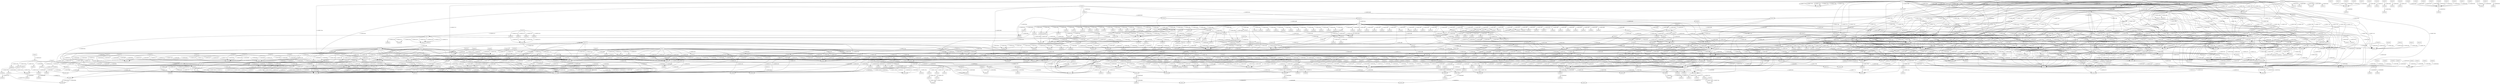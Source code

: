 digraph G {
node[shape=box, fontsize=10, fontname=monospace];
"0x0800da50" -> "0x080353e0" [ label = "1 x 0x0800da64" ];
"0x0800da50" -> "0x00000008" [ label = "1 x 0x0800da64" ];
"0x0800da90" -> "0x0800da50" [ label = "1 x 0x0800da92" ];
"0x0800da90" -> "0x0800dadc" [ label = "1 x 0x0800da9a" ];
"0x0800da90" -> "0x0800dadc" [ label = "1 x 0x0800daa2" ];
"0x0800dab4" -> "0x080379d0" [ label = "1 x 0x0800dac8" ];
"0x0800dab4" -> "0x0800df54" [ label = "1 x 0x0800dac8" ];
"0x0800dab4" -> "0x0800edac" [ label = "1 x 0x0800dac8" ];
"0x0800dab4" -> "0x0802a8ec" [ label = "1 x 0x0800dac8" ];
"0x0800dab4" -> "0x08012334" [ label = "1 x 0x0800dac8" ];
"0x0800dab4" -> "0x0801015c" [ label = "1 x 0x0800dac8" ];
"0x0800db30" -> "0x0800dbe4" [ label = "1 x 0x0800db32" ];
"0x0800dc14" -> "0x080353e0" [ label = "1 x 0x0800dc5c" ];
"0x0800dc14" -> "0x00000008" [ label = "1 x 0x0800dc5c" ];
"0x0800de10" -> "0x080353f4" [ label = "1 x 0x0800de32" ];
"0x0800de10" -> "0x0800dc14" [ label = "1 x 0x0800de44" ];
"0x0800dea4" -> "0x080353e0" [ label = "1 x 0x0800deb0" ];
"0x0800dea4" -> "0x00000008" [ label = "1 x 0x0800deb0" ];
"0x0800deb8" -> "0x080353f0" [ label = "1 x 0x0800deba" ];
"0x0800df40" -> "0x080353e0" [ label = "1 x 0x0800df4c" ];
"0x0800df40" -> "0x00000008" [ label = "1 x 0x0800df4c" ];
"0x0800e114" -> "0x0800e124" [ label = "1 x 0x0800e116" ];
"0x0800e114" -> "0x00000018" [ label = "1 x 0x0800e116" ];
"0x0800e114" -> "0x0800e190" [ label = "1 x 0x0800e11a" ];
"0x0800e864" -> "0x08010474" [ label = "1 x 0x0800e8a2" ];
"0x0800e908" -> "0x080353e0" [ label = "1 x 0x0800e93e" ];
"0x0800e908" -> "0x00000008" [ label = "1 x 0x0800e93e" ];
"0x0800e998" -> "0x0800eae0" [ label = "1 x 0x0800e9b6" ];
"0x0800e998" -> "0x0800e9e4" [ label = "1 x 0x0800e9ca" ];
"0x0800e9e4" -> "0x0800e8ac" [ label = "1 x 0x0800ea02" ];
"0x0800e9e4" -> "0x0800e908" [ label = "1 x 0x0800ea1c" ];
"0x0800e9e4" -> "0x0800ef74" [ label = "1 x 0x0800ea28" ];
"0x0800ea58" -> "0x0800efc8" [ label = "1 x 0x0800ea6a" ];
"0x0800ea88" -> "0x0800eaa0" [ label = "1 x 0x0800ea8c" ];
"0x0800ea88" -> "0x0800eb74" [ label = "1 x 0x0800ea94" ];
"0x0800eaa0" -> "0x0800effc" [ label = "1 x 0x0800eaa6" ];
"0x0800eac0" -> "0x080353e0" [ label = "1 x 0x0800eace" ];
"0x0800eac0" -> "0x00000008" [ label = "1 x 0x0800eace" ];
"0x0800ec38" -> "0x0800ef74" [ label = "1 x 0x0800ed40" ];
"0x0800edac" -> "0x0800f194" [ label = "1 x 0x0800edb2" ];
"0x0800edac" -> "0x0800edec" [ label = "1 x 0x0800edb6" ];
"0x0800edac" -> "0x0800e484" [ label = "1 x 0x0800edba" ];
"0x0800edc4" -> "0x0800f064" [ label = "1 x 0x0800edde" ];
"0x0800edec" -> "0x0800ee20" [ label = "1 x 0x0800ee08" ];
"0x0800eee4" -> "0x08038188" [ label = "1 x 0x0800eef4" ];
"0x0800eee4" -> "0x08038188" [ label = "1 x 0x0800ef00" ];
"0x0800eee4" -> "0x08038188" [ label = "1 x 0x0800ef0c" ];
"0x0800eee4" -> "0x0800f194" [ label = "1 x 0x0800ef12" ];
"0x0800eee4" -> "0x0800eac0" [ label = "1 x 0x0800ef26" ];
"0x0800ef74" -> "0x0800f01c" [ label = "1 x 0x0800ef88" ];
"0x0800ef74" -> "0x0800f040" [ label = "1 x 0x0800ef98" ];
"0x0800efc8" -> "0x0800f040" [ label = "1 x 0x0800efe6" ];
"0x0800f064" -> "0x080379d4" [ label = "1 x 0x0800f090" ];
"0x0800f064" -> "0x0800eb98" [ label = "1 x 0x0800f090" ];
"0x0800f064" -> "0x03000000" [ label = "1 x 0x0800f090" ];
"0x0800f0b0" -> "0x0800f0c0" [ label = "1 x 0x0800f0b2" ];
"0x0800f0b0" -> "0x0800f0fc" [ label = "1 x 0x0800f0b6" ];
"0x0800f0fc" -> "0x0800f110" [ label = "1 x 0x0800f0fe" ];
"0x0800f0fc" -> "0x0800f130" [ label = "1 x 0x0800f102" ];
"0x0800f0fc" -> "0x0800f238" [ label = "1 x 0x0800f106" ];
"0x0800f110" -> "0x080353e0" [ label = "1 x 0x0800f122" ];
"0x0800f110" -> "0x00000008" [ label = "1 x 0x0800f122" ];
"0x0800f2a0" -> "0x08037a0c" [ label = "1 x 0x0800f2b8" ];
"0x0800f2dc" -> "0x0800f358" [ label = "1 x 0x0800f300" ];
"0x080100a0" -> "0x0800dadc" [ label = "1 x 0x080100a6" ];
"0x080100b4" -> "0x08035400" [ label = "1 x 0x08010100" ];
"0x0801015c" -> "0x080353e0" [ label = "1 x 0x08010168" ];
"0x0801015c" -> "0x00000008" [ label = "1 x 0x08010168" ];
"0x080101b4" -> "0x0800db30" [ label = "1 x 0x080101b8" ];
"0x080101b4" -> "0x0800db30" [ label = "1 x 0x080101ba" ];
"0x080101c4" -> "0x080353e4" [ label = "1 x 0x08010210" ];
"0x080102f4" -> "0x080381e8" [ label = "1 x 0x080102f6" ];
"0x080102f4" -> "0x08037ed8" [ label = "1 x 0x080102fc" ];
"0x0801030c" -> "0x080102f4" [ label = "1 x 0x08010314" ];
"0x08010388" -> "0x080364dc" [ label = "1 x 0x08010396" ];
"0x08010388" -> "0x080353e0" [ label = "1 x 0x080103a6" ];
"0x08010388" -> "0x00000008" [ label = "1 x 0x080103a6" ];
"0x08010474" -> "0x0803658c" [ label = "1 x 0x080104a4" ];
"0x08010474" -> "0x08013de0" [ label = "1 x 0x080104ba" ];
"0x08010474" -> "0x08036560" [ label = "1 x 0x080104c6" ];
"0x08010474" -> "0x00000018" [ label = "1 x 0x080104c6" ];
"0x08010474" -> "0x08010730" [ label = "1 x 0x080104d6" ];
"0x0801058c" -> "0x08036d78" [ label = "1 x 0x080105a0" ];
"0x080105ec" -> "0x0801058c" [ label = "1 x 0x080105f0" ];
"0x080105ec" -> "0x0801058c" [ label = "1 x 0x080105f6" ];
"0x080105ec" -> "0x0801058c" [ label = "1 x 0x080105fc" ];
"0x080105ec" -> "0x0801058c" [ label = "1 x 0x08010602" ];
"0x080105ec" -> "0x0801058c" [ label = "1 x 0x08010608" ];
"0x080105ec" -> "0x0801058c" [ label = "1 x 0x0801060e" ];
"0x08010618" -> "0x0801058c" [ label = "1 x 0x08010622" ];
"0x08010658" -> "0x08036d78" [ label = "1 x 0x0801066c" ];
"0x08010688" -> "0x08036560" [ label = "1 x 0x080106b0" ];
"0x08010688" -> "0x08010730" [ label = "1 x 0x080106ba" ];
"0x08010688" -> "0x080366c0" [ label = "1 x 0x080106f4" ];
"0x08010950" -> "0x08025c98" [ label = "1 x 0x08010952" ];
"0x0801095c" -> "0x08010fbc" [ label = "1 x 0x0801095e" ];
"0x0801095c" -> "0x080125bc" [ label = "1 x 0x08010962" ];
"0x0801095c" -> "0x08016b9c" [ label = "1 x 0x08010966" ];
"0x08010be4" -> "0x0800f974" [ label = "1 x 0x08010bf8" ];
"0x08010c08" -> "0x0800f9d4" [ label = "1 x 0x08010c1c" ];
"0x08010fbc" -> "0x080353e0" [ label = "1 x 0x08010fca" ];
"0x08010fbc" -> "0x00000008" [ label = "1 x 0x08010fca" ];
"0x08010fdc" -> "0x08010ff0" [ label = "1 x 0x08010fe4" ];
"0x08010ff0" -> "0x080110b4" [ label = "1 x 0x0801100a" ];
"0x08010ff0" -> "0x080353e0" [ label = "1 x 0x08011026" ];
"0x08010ff0" -> "0x00000008" [ label = "1 x 0x08011026" ];
"0x08010ff0" -> "0x08016708" [ label = "1 x 0x0801103c" ];
"0x080111d4" -> "0x0801677c" [ label = "1 x 0x080111e4" ];
"0x08011214" -> "0x080353e0" [ label = "1 x 0x08011224" ];
"0x08011214" -> "0x00000008" [ label = "1 x 0x08011224" ];
"0x08011214" -> "0x080353e0" [ label = "1 x 0x08011232" ];
"0x08011214" -> "0x00000008" [ label = "1 x 0x08011232" ];
"0x0801126c" -> "0x080112cc" [ label = "1 x 0x08011278" ];
"0x080112ac" -> "0x0801133c" [ label = "1 x 0x080112be" ];
"0x080112cc" -> "0x08011354" [ label = "1 x 0x080112e4" ];
"0x080112cc" -> "0x080113a0" [ label = "1 x 0x080112fc" ];
"0x080112cc" -> "0x080114dc" [ label = "1 x 0x08011326" ];
"0x0801133c" -> "0x0801150c" [ label = "1 x 0x0801134a" ];
"0x08011354" -> "0x08011454" [ label = "1 x 0x08011382" ];
"0x080113a0" -> "0x08011498" [ label = "1 x 0x080113ce" ];
"0x08011454" -> "0x080380e0" [ label = "1 x 0x08011480" ];
"0x08011498" -> "0x080380e0" [ label = "1 x 0x080114c4" ];
"0x08011824" -> "0x0803540c" [ label = "1 x 0x0801182a" ];
"0x08011824" -> "0x08011a00" [ label = "1 x 0x08011830" ];
"0x08011824" -> "0x08028d50" [ label = "1 x 0x0801183c" ];
"0x080118c8" -> "0x08036b64" [ label = "1 x 0x080118d0" ];
"0x080118c8" -> "0x080353e0" [ label = "1 x 0x08011918" ];
"0x080118c8" -> "0x00000008" [ label = "1 x 0x08011918" ];
"0x080118c8" -> "0x08035474" [ label = "1 x 0x0801193e" ];
"0x080118c8" -> "0x080357dc" [ label = "1 x 0x08011954" ];
"0x080118c8" -> "0x080357dc" [ label = "1 x 0x080119a4" ];
"0x08011a00" -> "0x08036b64" [ label = "1 x 0x08011a0c" ];
"0x08011a00" -> "0x080355f8" [ label = "1 x 0x08011a18" ];
"0x08011a00" -> "0x080353e8" [ label = "1 x 0x08011a66" ];
"0x08011a00" -> "0x080355f8" [ label = "1 x 0x08011a8e" ];
"0x08011a00" -> "0x080353e0" [ label = "1 x 0x08011b08" ];
"0x08011a00" -> "0x00000008" [ label = "1 x 0x08011b08" ];
"0x08011a00" -> "0x08036be0" [ label = "1 x 0x08011b30" ];
"0x08011b44" -> "0x0800df40" [ label = "1 x 0x08011c4e" ];
"0x08011b44" -> "0x0800deb8" [ label = "1 x 0x08011ca0" ];
"0x08011b44" -> "0x080353e0" [ label = "1 x 0x08011cca" ];
"0x08011b44" -> "0x00000008" [ label = "1 x 0x08011cca" ];
"0x08011b44" -> "0x0800df40" [ label = "1 x 0x08011cd4" ];
"0x08011b44" -> "0x08010fdc" [ label = "1 x 0x08011ce0" ];
"0x08011b44" -> "0x0800de10" [ label = "1 x 0x08011d5a" ];
"0x08011b44" -> "0x080353e0" [ label = "1 x 0x08011d8a" ];
"0x08011b44" -> "0x00000008" [ label = "1 x 0x08011d8a" ];
"0x08011b44" -> "0x0800de10" [ label = "1 x 0x08011e0c" ];
"0x08011b44" -> "0x080353e0" [ label = "1 x 0x08011e38" ];
"0x08011b44" -> "0x00000008" [ label = "1 x 0x08011e38" ];
"0x08011b44" -> "0x080353f4" [ label = "1 x 0x08011f46" ];
"0x08011b44" -> "0x080353e0" [ label = "1 x 0x08011f76" ];
"0x08011b44" -> "0x00000008" [ label = "1 x 0x08011f76" ];
"0x08011b44" -> "0x0800de10" [ label = "1 x 0x080120ae" ];
"0x08011b44" -> "0x08012e24" [ label = "1 x 0x08012132" ];
"0x08011b44" -> "0x0800dadc" [ label = "1 x 0x0801213a" ];
"0x08012168" -> "0x0800dadc" [ label = "1 x 0x08012314" ];
"0x08012334" -> "0x0800db30" [ label = "1 x 0x080124ae" ];
"0x080128dc" -> "0x08011b44" [ label = "1 x 0x080128f8" ];
"0x08012908" -> "0x080353e0" [ label = "1 x 0x08012926" ];
"0x08012908" -> "0x00000008" [ label = "1 x 0x08012926" ];
"0x08012938" -> "0x080353e0" [ label = "1 x 0x0801295e" ];
"0x08012938" -> "0x00000008" [ label = "1 x 0x0801295e" ];
"0x08012e24" -> "0x0800df40" [ label = "1 x 0x08012e2e" ];
"0x08012e24" -> "0x0800deb8" [ label = "1 x 0x08012e36" ];
"0x08012e24" -> "0x0800de10" [ label = "1 x 0x08012e46" ];
"0x08012ed0" -> "0x080379d8" [ label = "1 x 0x08012ee6" ];
"0x08012ed0" -> "0x080130f0" [ label = "1 x 0x08012ee6" ];
"0x08012ed0" -> "0x08012f18" [ label = "1 x 0x08012ee6" ];
"0x08012f18" -> "0x080379d8" [ label = "1 x 0x08012f50" ];
"0x08012f18" -> "0x080130f0" [ label = "1 x 0x08012f50" ];
"0x08012f18" -> "0x08013758" [ label = "1 x 0x08012fba" ];
"0x080130f0" -> "0x080353e4" [ label = "1 x 0x08013158" ];
"0x080130f0" -> "0x08035400" [ label = "1 x 0x080131b2" ];
"0x080130f0" -> "0x080353e4" [ label = "1 x 0x08013210" ];
"0x080130f0" -> "0x08013758" [ label = "1 x 0x08013248" ];
"0x080137b8" -> "0x080353e0" [ label = "1 x 0x080137ea" ];
"0x080137b8" -> "0x00000008" [ label = "1 x 0x080137ea" ];
"0x080137b8" -> "0x08013828" [ label = "1 x 0x080137f6" ];
"0x080138a4" -> "0x080329d4" [ label = "1 x 0x080138d8" ];
"0x080138a4" -> "0x08012908" [ label = "1 x 0x080138e4" ];
"0x08013904" -> "0x08032978" [ label = "1 x 0x08013926" ];
"0x08013904" -> "0x08012938" [ label = "1 x 0x0801392e" ];
"0x08013a94" -> "0x08016708" [ label = "1 x 0x08013aa4" ];
"0x08013ad8" -> "0x0803662c" [ label = "1 x 0x08013b0a" ];
"0x08013ad8" -> "0x080353e8" [ label = "1 x 0x08013b46" ];
"0x08013ad8" -> "0x08010474" [ label = "1 x 0x08013b52" ];
"0x080165fc" -> "0x08016948" [ label = "1 x 0x08016642" ];
"0x08016708" -> "0x08016978" [ label = "1 x 0x08016712" ];
"0x08016708" -> "0x080169b0" [ label = "1 x 0x08016734" ];
"0x08016708" -> "0x08038210" [ label = "1 x 0x0801673c" ];
"0x08016708" -> "0x08038214" [ label = "1 x 0x0801673c" ];
"0x08016764" -> "0x0801677c" [ label = "1 x 0x08016770" ];
"0x08016788" -> "0x0801677c" [ label = "1 x 0x080167a4" ];
"0x08016818" -> "0x08016834" [ label = "1 x 0x08016826" ];
"0x080168f8" -> "0x08016964" [ label = "1 x 0x0801691e" ];
"0x08016948" -> "0x080169ec" [ label = "1 x 0x0801694e" ];
"0x08016ac0" -> "0x080353e0" [ label = "1 x 0x08016ad0" ];
"0x08016ac0" -> "0x00000008" [ label = "1 x 0x08016ad0" ];
"0x08016ac0" -> "0x08016708" [ label = "1 x 0x08016ad8" ];
"0x08016b9c" -> "0x080353e0" [ label = "1 x 0x08016bac" ];
"0x08016b9c" -> "0x00000008" [ label = "1 x 0x08016bac" ];
"0x08016c1c" -> "0x08016bc0" [ label = "1 x 0x08016c22" ];
"0x08016c1c" -> "0x08016c74" [ label = "1 x 0x08016c32" ];
"0x08016c1c" -> "0x08016c94" [ label = "1 x 0x08016c44" ];
"0x08016c1c" -> "0x08016ca8" [ label = "1 x 0x08016c4c" ];
"0x08016c1c" -> "0x08016cbc" [ label = "1 x 0x08016c54" ];
"0x08016c1c" -> "0x08016cd0" [ label = "1 x 0x08016c5c" ];
"0x08016c74" -> "0x08016b14" [ label = "1 x 0x08016c8a" ];
"0x08016d38" -> "0x08017010" [ label = "1 x 0x08016d80" ];
"0x08016d90" -> "0x080379d8" [ label = "1 x 0x08016dd4" ];
"0x08016d90" -> "0x08016eac" [ label = "1 x 0x08016dd4" ];
"0x08016d90" -> "0x0801b8fc" [ label = "1 x 0x08016dd4" ];
"0x08016e24" -> "0x080379d4" [ label = "1 x 0x08016e28" ];
"0x08016e24" -> "0x08016e98" [ label = "1 x 0x08016e28" ];
"0x08016e24" -> "0x080189b4" [ label = "1 x 0x08016e28" ];
"0x08016e24" -> "0x08018d54" [ label = "1 x 0x08016e28" ];
"0x08016e30" -> "0x08012ed0" [ label = "1 x 0x08016e40" ];
"0x08016e98" -> "0x08016d38" [ label = "1 x 0x08016e9c" ];
"0x08016e98" -> "0x08016d90" [ label = "1 x 0x08016ea2" ];
"0x08016eac" -> "0x08017010" [ label = "1 x 0x08016eba" ];
"0x08016eac" -> "0x080170a4" [ label = "1 x 0x08016f0e" ];
"0x08016eac" -> "0x08017084" [ label = "1 x 0x08016f34" ];
"0x08016eac" -> "0x080170c4" [ label = "1 x 0x08016f6c" ];
"0x08016eac" -> "0x080170e4" [ label = "1 x 0x08016f90" ];
"0x08017084" -> "0x08017184" [ label = "1 x 0x08017096" ];
"0x080170a4" -> "0x080171b4" [ label = "1 x 0x080170b6" ];
"0x080170c4" -> "0x080171f4" [ label = "1 x 0x080170d6" ];
"0x080170e4" -> "0x08017228" [ label = "1 x 0x080170f6" ];
"0x08017104" -> "0x08012630" [ label = "1 x 0x08017118" ];
"0x08017104" -> "0x08012710" [ label = "1 x 0x08017122" ];
"0x08017184" -> "0x08012a08" [ label = "1 x 0x08017196" ];
"0x080171b4" -> "0x08012a08" [ label = "1 x 0x080171cc" ];
"0x080171f4" -> "0x08012a84" [ label = "1 x 0x08017206" ];
"0x08017228" -> "0x08012a84" [ label = "1 x 0x08017240" ];
"0x08017268" -> "0x0801cf1c" [ label = "1 x 0x08017288" ];
"0x08017268" -> "0x0801126c" [ label = "1 x 0x0801728e" ];
"0x08017268" -> "0x0800e998" [ label = "1 x 0x080172a4" ];
"0x08017268" -> "0x08016c1c" [ label = "1 x 0x080172a8" ];
"0x08017268" -> "0x0801d1fc" [ label = "1 x 0x080172b2" ];
"0x08017268" -> "0x0801b1f0" [ label = "1 x 0x080172b6" ];
"0x08017268" -> "0x08013858" [ label = "1 x 0x080172c4" ];
"0x08017268" -> "0x08016c74" [ label = "1 x 0x080172d4" ];
"0x08017268" -> "0x08016c94" [ label = "1 x 0x080172e6" ];
"0x08017268" -> "0x08016ca8" [ label = "1 x 0x080172ee" ];
"0x08017268" -> "0x08016cf4" [ label = "1 x 0x080172f8" ];
"0x08017268" -> "0x08016cf8" [ label = "1 x 0x08017302" ];
"0x08017268" -> "0x08016d0c" [ label = "1 x 0x08017308" ];
"0x08017268" -> "0x08016cd0" [ label = "1 x 0x08017310" ];
"0x08017268" -> "0x080190f4" [ label = "1 x 0x08017346" ];
"0x08017268" -> "0x0801913c" [ label = "1 x 0x0801734c" ];
"0x08017268" -> "0x08018ff0" [ label = "1 x 0x08017350" ];
"0x08017268" -> "0x08018d68" [ label = "1 x 0x08017354" ];
"0x08017268" -> "0x08018c68" [ label = "1 x 0x08017358" ];
"0x08017268" -> "0x0801cf50" [ label = "1 x 0x08017362" ];
"0x08017268" -> "0x080352d0" [ label = "1 x 0x08017366" ];
"0x08017268" -> "0x08017268" [ label = "1 x 0x08017382" ];
"0x08017268" -> "0x08017386" [ label = "1 x 0x08017382" ];
"0x08017268" -> "0x08016708" [ label = "1 x 0x0801738a" ];
"0x08017428" -> "0x08016d0c" [ label = "1 x 0x0801742e" ];
"0x08017428" -> "0x0801a894" [ label = "1 x 0x0801744a" ];
"0x08017428" -> "0x0801394c" [ label = "1 x 0x08017454" ];
"0x08017428" -> "0x08013904" [ label = "1 x 0x08017472" ];
"0x08017428" -> "0x08032414" [ label = "1 x 0x08017486" ];
"0x08017428" -> "0x0801c328" [ label = "1 x 0x08017490" ];
"0x08017428" -> "0x0801c908" [ label = "1 x 0x08017494" ];
"0x08017428" -> "0x080190f4" [ label = "1 x 0x0801749e" ];
"0x08017428" -> "0x0801913c" [ label = "1 x 0x080174a4" ];
"0x08017428" -> "0x080138a4" [ label = "1 x 0x080174ea" ];
"0x08017428" -> "0x0801c328" [ label = "1 x 0x08017502" ];
"0x08017428" -> "0x080190f4" [ label = "1 x 0x08017514" ];
"0x08017428" -> "0x080191b0" [ label = "1 x 0x0801751c" ];
"0x08017428" -> "0x0801c328" [ label = "1 x 0x0801752a" ];
"0x08017428" -> "0x0801c344" [ label = "1 x 0x0801752e" ];
"0x08017428" -> "0x080190f4" [ label = "1 x 0x08017534" ];
"0x08017428" -> "0x0801913c" [ label = "1 x 0x0801753a" ];
"0x08017428" -> "0x0801c1b0" [ label = "1 x 0x0801753e" ];
"0x08017428" -> "0x0801ce88" [ label = "1 x 0x08017556" ];
"0x08017428" -> "0x0801c328" [ label = "1 x 0x08017584" ];
"0x08017428" -> "0x0801c4c4" [ label = "1 x 0x08017588" ];
"0x08017428" -> "0x0801c328" [ label = "1 x 0x080175b0" ];
"0x08017428" -> "0x0801c518" [ label = "1 x 0x080175b4" ];
"0x08017428" -> "0x0801c328" [ label = "1 x 0x080175c8" ];
"0x08017428" -> "0x0801c450" [ label = "1 x 0x080175ce" ];
"0x080175d8" -> "0x08016d0c" [ label = "1 x 0x080175de" ];
"0x080175d8" -> "0x0801a894" [ label = "1 x 0x080175fa" ];
"0x080175d8" -> "0x0801394c" [ label = "1 x 0x08017604" ];
"0x080175d8" -> "0x0801c638" [ label = "1 x 0x0801764a" ];
"0x080175d8" -> "0x080190f4" [ label = "1 x 0x08017662" ];
"0x080175d8" -> "0x080191b0" [ label = "1 x 0x0801766a" ];
"0x080175d8" -> "0x0801c344" [ label = "1 x 0x08017680" ];
"0x080175d8" -> "0x080190f4" [ label = "1 x 0x08017686" ];
"0x080175d8" -> "0x080191b0" [ label = "1 x 0x0801768e" ];
"0x080175d8" -> "0x0801c1b0" [ label = "1 x 0x08017692" ];
"0x080175d8" -> "0x0801ce88" [ label = "1 x 0x080176ac" ];
"0x080175d8" -> "0x0801c590" [ label = "1 x 0x080176d6" ];
"0x080175d8" -> "0x080190c0" [ label = "1 x 0x0801771a" ];
"0x080175d8" -> "0x080190f4" [ label = "1 x 0x08017724" ];
"0x080175d8" -> "0x080191b0" [ label = "1 x 0x0801772c" ];
"0x080175d8" -> "0x08010474" [ label = "1 x 0x08017734" ];
"0x080175d8" -> "0x0801f590" [ label = "1 x 0x08017754" ];
"0x080175d8" -> "0x0801edf0" [ label = "1 x 0x0801775c" ];
"0x0801776c" -> "0x08038128" [ label = "1 x 0x08017780" ];
"0x0801776c" -> "0x08016d0c" [ label = "1 x 0x08017788" ];
"0x0801776c" -> "0x0801c240" [ label = "1 x 0x080177a0" ];
"0x0801776c" -> "0x0801a894" [ label = "1 x 0x080177b6" ];
"0x0801776c" -> "0x08032414" [ label = "1 x 0x080177d0" ];
"0x0801776c" -> "0x0801c908" [ label = "1 x 0x080177da" ];
"0x0801776c" -> "0x080190f4" [ label = "1 x 0x0801785a" ];
"0x0801776c" -> "0x080191b0" [ label = "1 x 0x08017862" ];
"0x0801776c" -> "0x080190f4" [ label = "1 x 0x0801786a" ];
"0x0801776c" -> "0x0801913c" [ label = "1 x 0x08017870" ];
"0x0801776c" -> "0x0801c1b0" [ label = "1 x 0x08017874" ];
"0x0801776c" -> "0x0801ce88" [ label = "1 x 0x080178a0" ];
"0x0801776c" -> "0x0801c518" [ label = "1 x 0x080178f4" ];
"0x0801776c" -> "0x0801c450" [ label = "1 x 0x08017912" ];
"0x0801776c" -> "0x08016ce4" [ label = "1 x 0x08017924" ];
"0x08017930" -> "0x080190e0" [ label = "1 x 0x0801793e" ];
"0x08017930" -> "0x08016d0c" [ label = "1 x 0x0801794a" ];
"0x08017930" -> "0x0801c240" [ label = "1 x 0x08017962" ];
"0x08017930" -> "0x08016d18" [ label = "1 x 0x08017988" ];
"0x08017930" -> "0x0801c2d4" [ label = "1 x 0x08017994" ];
"0x08017930" -> "0x08016ce4" [ label = "1 x 0x080179a6" ];
"0x08017930" -> "0x0801c1b0" [ label = "1 x 0x080179cc" ];
"0x08017930" -> "0x0801ce88" [ label = "1 x 0x080179e6" ];
"0x08017a48" -> "0x08038128" [ label = "1 x 0x08017a5c" ];
"0x08017a48" -> "0x08016d0c" [ label = "1 x 0x08017a64" ];
"0x08017a48" -> "0x0801a894" [ label = "1 x 0x08017a92" ];
"0x08017a48" -> "0x080190f4" [ label = "1 x 0x08017afc" ];
"0x08017a48" -> "0x080191b0" [ label = "1 x 0x08017b04" ];
"0x08017a48" -> "0x0801ce88" [ label = "1 x 0x08017b08" ];
"0x08017a48" -> "0x08016ce4" [ label = "1 x 0x08017ba0" ];
"0x08017bac" -> "0x080190e0" [ label = "1 x 0x08017bae" ];
"0x08017bac" -> "0x0801a894" [ label = "1 x 0x08017bf2" ];
"0x08017bac" -> "0x0801c1b0" [ label = "1 x 0x08017bfc" ];
"0x08017bac" -> "0x0801ce88" [ label = "1 x 0x08017c16" ];
"0x08017bac" -> "0x0801c36c" [ label = "1 x 0x08017c88" ];
"0x08017bac" -> "0x08016ce8" [ label = "1 x 0x08017cb4" ];
"0x08017bac" -> "0x08016d00" [ label = "1 x 0x08017cbc" ];
"0x08017bac" -> "0x080190f4" [ label = "1 x 0x08017cc2" ];
"0x08017bac" -> "0x0801913c" [ label = "1 x 0x08017cc8" ];
"0x08017bac" -> "0x080190c0" [ label = "1 x 0x08017cce" ];
"0x08017bac" -> "0x08016ce8" [ label = "1 x 0x08017cf0" ];
"0x08017bac" -> "0x08016d00" [ label = "1 x 0x08017cf8" ];
"0x08017bac" -> "0x080190f4" [ label = "1 x 0x08017cfe" ];
"0x08017bac" -> "0x0801913c" [ label = "1 x 0x08017d04" ];
"0x08017bac" -> "0x080190c0" [ label = "1 x 0x08017d0a" ];
"0x08017d18" -> "0x0801a894" [ label = "1 x 0x08017d56" ];
"0x08017d18" -> "0x0801c1b0" [ label = "1 x 0x08017d60" ];
"0x08017d18" -> "0x0801ce88" [ label = "1 x 0x08017d7a" ];
"0x08017d18" -> "0x0801c36c" [ label = "1 x 0x08017dec" ];
"0x08017d18" -> "0x080190cc" [ label = "1 x 0x08017df0" ];
"0x08017d18" -> "0x08016d00" [ label = "1 x 0x08017e0e" ];
"0x08017d18" -> "0x080190f4" [ label = "1 x 0x08017e14" ];
"0x08017d18" -> "0x0801913c" [ label = "1 x 0x08017e1a" ];
"0x08017d18" -> "0x08016d00" [ label = "1 x 0x08017e2a" ];
"0x08017e38" -> "0x0801c6ac" [ label = "1 x 0x08017e46" ];
"0x08017e38" -> "0x0801a894" [ label = "1 x 0x08017e68" ];
"0x08017e38" -> "0x0801c1b0" [ label = "1 x 0x08017e8a" ];
"0x08017e38" -> "0x0801ce88" [ label = "1 x 0x08017ea8" ];
"0x08017e38" -> "0x0801c608" [ label = "1 x 0x08017f18" ];
"0x08017e38" -> "0x0801c36c" [ label = "1 x 0x08017f1e" ];
"0x08017f2c" -> "0x08038128" [ label = "1 x 0x08017f36" ];
"0x08017f2c" -> "0x08038128" [ label = "1 x 0x08017f42" ];
"0x08017f2c" -> "0x0801394c" [ label = "1 x 0x08017f46" ];
"0x08017f2c" -> "0x0801c1b0" [ label = "1 x 0x08017f78" ];
"0x08017f2c" -> "0x0801ce88" [ label = "1 x 0x08017fa4" ];
"0x08017f2c" -> "0x080323c0" [ label = "1 x 0x08017fd0" ];
"0x08017f2c" -> "0x0801c240" [ label = "1 x 0x08017ffa" ];
"0x08017f2c" -> "0x08016d0c" [ label = "1 x 0x08018028" ];
"0x08017f2c" -> "0x080190f4" [ label = "1 x 0x0801802e" ];
"0x08017f2c" -> "0x080191b0" [ label = "1 x 0x08018036" ];
"0x08017f2c" -> "0x08016d0c" [ label = "1 x 0x0801806c" ];
"0x08017f2c" -> "0x080190f4" [ label = "1 x 0x08018088" ];
"0x08017f2c" -> "0x080191b0" [ label = "1 x 0x08018090" ];
"0x08017f2c" -> "0x080190c0" [ label = "1 x 0x08018096" ];
"0x08017f2c" -> "0x08016ce8" [ label = "1 x 0x080180ac" ];
"0x080180c8" -> "0x08016d0c" [ label = "1 x 0x080180da" ];
"0x080180c8" -> "0x0801c734" [ label = "1 x 0x080180ee" ];
"0x080180c8" -> "0x080190f4" [ label = "1 x 0x080180f4" ];
"0x080180c8" -> "0x0801913c" [ label = "1 x 0x080180fa" ];
"0x080180c8" -> "0x0801ce88" [ label = "1 x 0x0801810a" ];
"0x08018120" -> "0x0801d7b8" [ label = "1 x 0x08018122" ];
"0x08018120" -> "0x08018f4c" [ label = "1 x 0x08018134" ];
"0x08018120" -> "0x0801a93c" [ label = "1 x 0x08018138" ];
"0x08018120" -> "0x08016d0c" [ label = "1 x 0x08018146" ];
"0x08018120" -> "0x0801a894" [ label = "1 x 0x0801814c" ];
"0x08018120" -> "0x0801394c" [ label = "1 x 0x08018156" ];
"0x08018120" -> "0x0801c1b0" [ label = "1 x 0x080181ec" ];
"0x08018120" -> "0x0801ce88" [ label = "1 x 0x0801820a" ];
"0x08018120" -> "0x08018b34" [ label = "1 x 0x0801824c" ];
"0x08018120" -> "0x0801d5e8" [ label = "1 x 0x0801826a" ];
"0x08018120" -> "0x0801d684" [ label = "1 x 0x08018280" ];
"0x08018120" -> "0x0801ce88" [ label = "1 x 0x0801829e" ];
"0x08018120" -> "0x0801d684" [ label = "1 x 0x080182d0" ];
"0x08018120" -> "0x0801d71c" [ label = "1 x 0x080182e6" ];
"0x08018120" -> "0x080323c0" [ label = "1 x 0x08018324" ];
"0x08018344" -> "0x08016d0c" [ label = "1 x 0x0801834a" ];
"0x08018344" -> "0x080190cc" [ label = "1 x 0x08018364" ];
"0x08018344" -> "0x080190f4" [ label = "1 x 0x08018370" ];
"0x08018344" -> "0x0801ce88" [ label = "1 x 0x08018374" ];
"0x08018388" -> "0x08016818" [ label = "1 x 0x08018398" ];
"0x08018898" -> "0x08016d0c" [ label = "1 x 0x080188aa" ];
"0x08018898" -> "0x080190f4" [ label = "1 x 0x080188f4" ];
"0x08018898" -> "0x080191b0" [ label = "1 x 0x080188fc" ];
"0x08018898" -> "0x08016ce4" [ label = "1 x 0x0801891a" ];
"0x08018974" -> "0x08016e24" [ label = "1 x 0x0801897a" ];
"0x08018988" -> "0x08016df0" [ label = "1 x 0x0801898c" ];
"0x08018988" -> "0x08016e10" [ label = "1 x 0x08018992" ];
"0x08018988" -> "0x0801e238" [ label = "1 x 0x080189a4" ];
"0x080189b4" -> "0x08016d38" [ label = "1 x 0x080189d6" ];
"0x080189b4" -> "0x08017040" [ label = "1 x 0x08018a02" ];
"0x080189b4" -> "0x08017040" [ label = "1 x 0x08018a0a" ];
"0x080189b4" -> "0x080379d8" [ label = "1 x 0x08018a16" ];
"0x080189b4" -> "0x0801b8fc" [ label = "1 x 0x08018a16" ];
"0x080189b4" -> "0x0801d440" [ label = "1 x 0x08018a34" ];
"0x080189b4" -> "0x08019234" [ label = "1 x 0x08018a3c" ];
"0x080189b4" -> "0x0801e428" [ label = "1 x 0x08018a48" ];
"0x080189b4" -> "0x08016d0c" [ label = "1 x 0x08018a50" ];
"0x080189b4" -> "0x08018da4" [ label = "1 x 0x08018a54" ];
"0x080189b4" -> "0x08017084" [ label = "1 x 0x08018a82" ];
"0x080189b4" -> "0x080170a4" [ label = "1 x 0x08018a92" ];
"0x080189b4" -> "0x080170c4" [ label = "1 x 0x08018aa6" ];
"0x080189b4" -> "0x080170e4" [ label = "1 x 0x08018aba" ];
"0x080189b4" -> "0x08010474" [ label = "1 x 0x08018b00" ];
"0x080189b4" -> "0x08019234" [ label = "1 x 0x08018b1a" ];
"0x080189b4" -> "0x08018fb8" [ label = "1 x 0x08018b1e" ];
"0x08018b34" -> "0x08038128" [ label = "1 x 0x08018b3e" ];
"0x08018b34" -> "0x0801913c" [ label = "1 x 0x08018c2c" ];
"0x08018b34" -> "0x0801913c" [ label = "1 x 0x08018c46" ];
"0x08018b34" -> "0x08018c68" [ label = "1 x 0x08018c54" ];
"0x08018d54" -> "0x0801e104" [ label = "1 x 0x08018d5e" ];
"0x08018d68" -> "0x08016cbc" [ label = "1 x 0x08018d78" ];
"0x08018d84" -> "0x08016cbc" [ label = "1 x 0x08018d94" ];
"0x08018da4" -> "0x08016cbc" [ label = "1 x 0x08018db6" ];
"0x08018da4" -> "0x080190f4" [ label = "1 x 0x08018dbc" ];
"0x08018da4" -> "0x08018b34" [ label = "1 x 0x08018dc0" ];
"0x08018da4" -> "0x0801e35c" [ label = "1 x 0x08018dc6" ];
"0x08018e04" -> "0x08017084" [ label = "1 x 0x08018e42" ];
"0x08018e04" -> "0x08017084" [ label = "1 x 0x08018e80" ];
"0x08018e04" -> "0x08016cbc" [ label = "1 x 0x08018eb4" ];
"0x08018e04" -> "0x08016d0c" [ label = "1 x 0x08018ec4" ];
"0x08018e04" -> "0x0801e36c" [ label = "1 x 0x08018ec8" ];
"0x08018e04" -> "0x080190f4" [ label = "1 x 0x08018ece" ];
"0x08018e04" -> "0x0801913c" [ label = "1 x 0x08018ed4" ];
"0x08018e04" -> "0x080190c0" [ label = "1 x 0x08018eda" ];
"0x08018e04" -> "0x080191b0" [ label = "1 x 0x08018ee2" ];
"0x08018e04" -> "0x08016d0c" [ label = "1 x 0x08018f30" ];
"0x08018e04" -> "0x0801c2d4" [ label = "1 x 0x08018f38" ];
"0x08018e04" -> "0x08010474" [ label = "1 x 0x08018f3e" ];
"0x08018f4c" -> "0x08016cbc" [ label = "1 x 0x08018f5e" ];
"0x08018f4c" -> "0x08016d0c" [ label = "1 x 0x08018f64" ];
"0x08018f4c" -> "0x0801c2d4" [ label = "1 x 0x08018fa8" ];
"0x08018f4c" -> "0x08010474" [ label = "1 x 0x08018fae" ];
"0x08018fb8" -> "0x08016cbc" [ label = "1 x 0x08018fca" ];
"0x08018fb8" -> "0x08016d0c" [ label = "1 x 0x08018fd0" ];
"0x08018fb8" -> "0x080190f4" [ label = "1 x 0x08018fd6" ];
"0x08018fb8" -> "0x0801913c" [ label = "1 x 0x08018fdc" ];
"0x08018ff0" -> "0x0800e864" [ label = "1 x 0x08019072" ];
"0x08018ff0" -> "0x0800e690" [ label = "1 x 0x0801909c" ];
"0x08018ff0" -> "0x0801913c" [ label = "1 x 0x080190b2" ];
"0x080190f4" -> "0x08016ca8" [ label = "1 x 0x08019114" ];
"0x080190f4" -> "0x08016ca8" [ label = "1 x 0x08019124" ];
"0x0801913c" -> "0x08016c94" [ label = "1 x 0x0801917e" ];
"0x0801913c" -> "0x08016c94" [ label = "1 x 0x080191a0" ];
"0x080191b0" -> "0x0801913c" [ label = "1 x 0x080191bc" ];
"0x080191d8" -> "0x0801913c" [ label = "1 x 0x080191f0" ];
"0x08019234" -> "0x0801913c" [ label = "1 x 0x0801924e" ];
"0x080192a0" -> "0x08032414" [ label = "1 x 0x080192ca" ];
"0x080192a0" -> "0x0801c1b0" [ label = "1 x 0x080192d4" ];
"0x080192a0" -> "0x0801ce88" [ label = "1 x 0x080192ee" ];
"0x080192a0" -> "0x0801d2dc" [ label = "1 x 0x08019308" ];
"0x080192a0" -> "0x080191d8" [ label = "1 x 0x08019336" ];
"0x080192a0" -> "0x0801d3a8" [ label = "1 x 0x08019344" ];
"0x080192a0" -> "0x08018d84" [ label = "1 x 0x08019348" ];
"0x080192a0" -> "0x08010474" [ label = "1 x 0x0801934e" ];
"0x080192a0" -> "0x0801ce88" [ label = "1 x 0x08019354" ];
"0x080192a0" -> "0x0801a93c" [ label = "1 x 0x08019370" ];
"0x080192a0" -> "0x08018e04" [ label = "1 x 0x08019374" ];
"0x080192a0" -> "0x0801394c" [ label = "1 x 0x08019378" ];
"0x0801938c" -> "0x0801d3d4" [ label = "1 x 0x080193a4" ];
"0x0801938c" -> "0x0801d55c" [ label = "1 x 0x080193be" ];
"0x0801938c" -> "0x0801d2dc" [ label = "1 x 0x080193c6" ];
"0x080193d4" -> "0x0801940c" [ label = "1 x 0x080193e2" ];
"0x080193d4" -> "0x0801bc90" [ label = "1 x 0x080193ea" ];
"0x080193d4" -> "0x08019590" [ label = "1 x 0x080193f2" ];
"0x080193d4" -> "0x08019738" [ label = "1 x 0x080193f6" ];
"0x080193d4" -> "0x080197b4" [ label = "1 x 0x080193fa" ];
"0x080193d4" -> "0x08019970" [ label = "1 x 0x080193fe" ];
"0x0801940c" -> "0x080352d0" [ label = "1 x 0x0801941a" ];
"0x0801940c" -> "0x08012cc0" [ label = "1 x 0x0801948a" ];
"0x0801940c" -> "0x08012cc0" [ label = "1 x 0x080194ae" ];
"0x0801940c" -> "0x08012d84" [ label = "1 x 0x080194ca" ];
"0x0801940c" -> "0x08012d84" [ label = "1 x 0x080194ee" ];
"0x0801940c" -> "0x08013a5c" [ label = "1 x 0x08019550" ];
"0x08019590" -> "0x08038128" [ label = "1 x 0x080195a4" ];
"0x08019590" -> "0x08012630" [ label = "1 x 0x08019654" ];
"0x08019590" -> "0x0801a93c" [ label = "1 x 0x08019680" ];
"0x08019590" -> "0x08016d0c" [ label = "1 x 0x08019686" ];
"0x08019590" -> "0x080190f4" [ label = "1 x 0x0801968c" ];
"0x08019590" -> "0x0801913c" [ label = "1 x 0x08019692" ];
"0x08019590" -> "0x08010474" [ label = "1 x 0x080196fa" ];
"0x080197b4" -> "0x08038128" [ label = "1 x 0x080197c4" ];
"0x080197b4" -> "0x08038128" [ label = "1 x 0x080197d0" ];
"0x080197b4" -> "0x08012970" [ label = "1 x 0x08019804" ];
"0x080197b4" -> "0x080198f8" [ label = "1 x 0x08019814" ];
"0x080197b4" -> "0x080129b8" [ label = "1 x 0x08019828" ];
"0x080197b4" -> "0x080198f8" [ label = "1 x 0x0801983c" ];
"0x080197b4" -> "0x080129b8" [ label = "1 x 0x08019892" ];
"0x080197b4" -> "0x080198f8" [ label = "1 x 0x080198ac" ];
"0x08019970" -> "0x08012630" [ label = "1 x 0x08019982" ];
"0x080199f4" -> "0x0801bd80" [ label = "1 x 0x08019bb6" ];
"0x08019bd0" -> "0x080352d0" [ label = "1 x 0x08019bd2" ];
"0x08019bd0" -> "0x0801f34c" [ label = "1 x 0x08019bec" ];
"0x08019bd0" -> "0x0801f300" [ label = "1 x 0x08019c48" ];
"0x08019bd0" -> "0x080199f4" [ label = "1 x 0x08019c88" ];
"0x08019ca4" -> "0x08032414" [ label = "1 x 0x08019ca8" ];
"0x08019ca4" -> "0x08032414" [ label = "1 x 0x08019cf0" ];
"0x08019da4" -> "0x08038128" [ label = "1 x 0x08019dae" ];
"0x08019e1c" -> "0x08038128" [ label = "1 x 0x08019e26" ];
"0x08019e88" -> "0x08012970" [ label = "1 x 0x08019ebe" ];
"0x08019e88" -> "0x08012970" [ label = "1 x 0x08019eda" ];
"0x08019e88" -> "0x08019da4" [ label = "1 x 0x08019ef2" ];
"0x08019e88" -> "0x08019e1c" [ label = "1 x 0x08019f24" ];
"0x08019f58" -> "0x08038128" [ label = "1 x 0x08019f6e" ];
"0x08019f58" -> "0x08038128" [ label = "1 x 0x08019f7a" ];
"0x08019f58" -> "0x08019e88" [ label = "1 x 0x0801a002" ];
"0x08019f58" -> "0x08016ce4" [ label = "1 x 0x0801a00e" ];
"0x08019f58" -> "0x0801ea84" [ label = "1 x 0x0801a408" ];
"0x08019f58" -> "0x08010474" [ label = "1 x 0x0801a48c" ];
"0x08019f58" -> "0x0801f158" [ label = "1 x 0x0801a49e" ];
"0x08019f58" -> "0x0801a93c" [ label = "1 x 0x0801a57e" ];
"0x08019f58" -> "0x080191b0" [ label = "1 x 0x0801a59c" ];
"0x0801a5e4" -> "0x08035258" [ label = "1 x 0x0801a660" ];
"0x0801a5e4" -> "0x08035258" [ label = "1 x 0x0801a688" ];
"0x0801a5e4" -> "0x08018cac" [ label = "1 x 0x0801a692" ];
"0x0801a5e4" -> "0x08018d18" [ label = "1 x 0x0801a69e" ];
"0x0801a5e4" -> "0x08035258" [ label = "1 x 0x0801a6aa" ];
"0x0801a5e4" -> "0x08035258" [ label = "1 x 0x0801a6ba" ];
"0x0801a5e4" -> "0x08035258" [ label = "1 x 0x0801a6e0" ];
"0x0801a5e4" -> "0x0801ea84" [ label = "1 x 0x0801a706" ];
"0x0801a5e4" -> "0x08035258" [ label = "1 x 0x0801a7c0" ];
"0x0801a5e4" -> "0x08010474" [ label = "1 x 0x0801a7e8" ];
"0x0801a5e4" -> "0x0801a93c" [ label = "1 x 0x0801a83c" ];
"0x0801a5e4" -> "0x080191b0" [ label = "1 x 0x0801a852" ];
"0x0801a5e4" -> "0x08035258" [ label = "1 x 0x0801a856" ];
"0x0801a894" -> "0x08019f58" [ label = "1 x 0x0801a8b0" ];
"0x0801a894" -> "0x0801a5e4" [ label = "1 x 0x0801a8ba" ];
"0x0801a93c" -> "0x08019234" [ label = "1 x 0x0801a99a" ];
"0x0801b1f0" -> "0x0800e9e4" [ label = "1 x 0x0801b214" ];
"0x0801b1f0" -> "0x08016c1c" [ label = "1 x 0x0801b218" ];
"0x0801b3d4" -> "0x08032414" [ label = "1 x 0x0801b3e6" ];
"0x0801b3d4" -> "0x0801c734" [ label = "1 x 0x0801b426" ];
"0x0801b3d4" -> "0x08032414" [ label = "1 x 0x0801b434" ];
"0x0801b3d4" -> "0x0801913c" [ label = "1 x 0x0801b440" ];
"0x0801b4c4" -> "0x08032414" [ label = "1 x 0x0801b4d6" ];
"0x0801b570" -> "0x08017010" [ label = "1 x 0x0801b5ae" ];
"0x0801b570" -> "0x08017084" [ label = "1 x 0x0801b5c6" ];
"0x0801b570" -> "0x080170a4" [ label = "1 x 0x0801b5fe" ];
"0x0801b570" -> "0x080170c4" [ label = "1 x 0x0801b642" ];
"0x0801b570" -> "0x080170e4" [ label = "1 x 0x0801b664" ];
"0x0801b570" -> "0x0801f7a4" [ label = "1 x 0x0801b688" ];
"0x0801b570" -> "0x08017010" [ label = "1 x 0x0801b7a2" ];
"0x0801b570" -> "0x08017084" [ label = "1 x 0x0801b7b8" ];
"0x0801b570" -> "0x080170e4" [ label = "1 x 0x0801b832" ];
"0x0801b8fc" -> "0x0801b8c0" [ label = "1 x 0x0801b91c" ];
"0x0801b8fc" -> "0x0801b570" [ label = "1 x 0x0801b92a" ];
"0x0801bc28" -> "0x08016c94" [ label = "1 x 0x0801bc78" ];
"0x0801bc90" -> "0x080352d0" [ label = "1 x 0x0801bc9a" ];
"0x0801bd80" -> "0x080321f4" [ label = "1 x 0x0801bdc0" ];
"0x0801bd80" -> "0x0801c734" [ label = "1 x 0x0801bde0" ];
"0x0801bd80" -> "0x08016d0c" [ label = "1 x 0x0801be2e" ];
"0x0801bd80" -> "0x08018e04" [ label = "1 x 0x0801be54" ];
"0x0801bd80" -> "0x0801c638" [ label = "1 x 0x0801be64" ];
"0x0801bd80" -> "0x080190f4" [ label = "1 x 0x0801bf2a" ];
"0x0801bd80" -> "0x08016ce8" [ label = "1 x 0x0801bf38" ];
"0x0801bd80" -> "0x0801913c" [ label = "1 x 0x0801bf78" ];
"0x0801bd80" -> "0x0801913c" [ label = "1 x 0x0801bfb6" ];
"0x0801bd80" -> "0x0801913c" [ label = "1 x 0x0801bfc8" ];
"0x0801bd80" -> "0x0801a93c" [ label = "1 x 0x0801bfe4" ];
"0x0801bd80" -> "0x08013904" [ label = "1 x 0x0801bffe" ];
"0x0801bd80" -> "0x0803527c" [ label = "1 x 0x0801c002" ];
"0x0801bd80" -> "0x08010474" [ label = "1 x 0x0801c00c" ];
"0x0801c1b0" -> "0x080352d0" [ label = "1 x 0x0801c1cc" ];
"0x0801c1b0" -> "0x080323d4" [ label = "1 x 0x0801c1e6" ];
"0x0801c240" -> "0x080190f4" [ label = "1 x 0x0801c274" ];
"0x0801c240" -> "0x0801913c" [ label = "1 x 0x0801c27a" ];
"0x0801c240" -> "0x0801a93c" [ label = "1 x 0x0801c27e" ];
"0x0801c240" -> "0x08016d0c" [ label = "1 x 0x0801c2b0" ];
"0x0801c240" -> "0x08016ce4" [ label = "1 x 0x0801c2b8" ];
"0x0801c240" -> "0x0801394c" [ label = "1 x 0x0801c2bc" ];
"0x0801c2d4" -> "0x0801a93c" [ label = "1 x 0x0801c2e2" ];
"0x0801c2d4" -> "0x080190f4" [ label = "1 x 0x0801c2e8" ];
"0x0801c2d4" -> "0x080191b0" [ label = "1 x 0x0801c2f0" ];
"0x0801c2d4" -> "0x080190c0" [ label = "1 x 0x0801c2f6" ];
"0x0801c2d4" -> "0x0801394c" [ label = "1 x 0x0801c30e" ];
"0x0801c36c" -> "0x08016ce4" [ label = "1 x 0x0801c39e" ];
"0x0801c36c" -> "0x08016ce4" [ label = "1 x 0x0801c3e2" ];
"0x0801c36c" -> "0x08016ce4" [ label = "1 x 0x0801c402" ];
"0x0801c36c" -> "0x08016ce4" [ label = "1 x 0x0801c42c" ];
"0x0801c36c" -> "0x08016ce4" [ label = "1 x 0x0801c43e" ];
"0x0801c450" -> "0x080190c0" [ label = "1 x 0x0801c46a" ];
"0x0801c450" -> "0x08016ce8" [ label = "1 x 0x0801c474" ];
"0x0801c450" -> "0x08016d00" [ label = "1 x 0x0801c47c" ];
"0x0801c450" -> "0x08016ce4" [ label = "1 x 0x0801c484" ];
"0x0801c450" -> "0x080190f4" [ label = "1 x 0x0801c48a" ];
"0x0801c450" -> "0x0801913c" [ label = "1 x 0x0801c490" ];
"0x0801c450" -> "0x08010474" [ label = "1 x 0x0801c4b4" ];
"0x0801c4c4" -> "0x080190f4" [ label = "1 x 0x0801c4d8" ];
"0x0801c4c4" -> "0x080191d8" [ label = "1 x 0x0801c4ea" ];
"0x0801c4c4" -> "0x0801913c" [ label = "1 x 0x0801c500" ];
"0x0801c518" -> "0x080190f4" [ label = "1 x 0x0801c52c" ];
"0x0801c518" -> "0x080191d8" [ label = "1 x 0x0801c53e" ];
"0x0801c518" -> "0x0801913c" [ label = "1 x 0x0801c54c" ];
"0x0801c590" -> "0x080190f4" [ label = "1 x 0x0801c5a2" ];
"0x0801c590" -> "0x080191d8" [ label = "1 x 0x0801c5a8" ];
"0x0801c590" -> "0x0801913c" [ label = "1 x 0x0801c5b4" ];
"0x0801c608" -> "0x080191d8" [ label = "1 x 0x0801c622" ];
"0x0801c638" -> "0x08012a08" [ label = "1 x 0x0801c66c" ];
"0x0801c638" -> "0x08012a08" [ label = "1 x 0x0801c68a" ];
"0x0801c638" -> "0x0801f898" [ label = "1 x 0x0801c692" ];
"0x0801c6ac" -> "0x08016d0c" [ label = "1 x 0x0801c6b2" ];
"0x0801c6ac" -> "0x0801a93c" [ label = "1 x 0x0801c70c" ];
"0x0801c6ac" -> "0x080190f4" [ label = "1 x 0x0801c712" ];
"0x0801c6ac" -> "0x080191b0" [ label = "1 x 0x0801c71a" ];
"0x0801c6ac" -> "0x08010474" [ label = "1 x 0x0801c728" ];
"0x0801c790" -> "0x08032414" [ label = "1 x 0x0801c792" ];
"0x0801c880" -> "0x08032414" [ label = "1 x 0x0801c882" ];
"0x0801c908" -> "0x08012630" [ label = "1 x 0x0801c91a" ];
"0x0801c908" -> "0x080328ac" [ label = "1 x 0x0801c922" ];
"0x0801cb68" -> "0x08032f5c" [ label = "1 x 0x0801cb78" ];
"0x0801cdec" -> "0x080352d0" [ label = "1 x 0x0801cdee" ];
"0x0801ce88" -> "0x080323d4" [ label = "1 x 0x0801ceb0" ];
"0x0801ce88" -> "0x08032414" [ label = "1 x 0x0801cebc" ];
"0x0801cf1c" -> "0x08035258" [ label = "1 x 0x0801cf1e" ];
"0x0801d1fc" -> "0x0800eae0" [ label = "1 x 0x0801d208" ];
"0x0801d1fc" -> "0x080353e0" [ label = "1 x 0x0801d23c" ];
"0x0801d1fc" -> "0x00000008" [ label = "1 x 0x0801d23c" ];
"0x0801d1fc" -> "0x0800ec38" [ label = "1 x 0x0801d28c" ];
"0x0801d358" -> "0x0801d964" [ label = "1 x 0x0801d35e" ];
"0x0801d358" -> "0x0801d9e0" [ label = "1 x 0x0801d36a" ];
"0x0801d3a8" -> "0x0801d2dc" [ label = "1 x 0x0801d3b4" ];
"0x0801d440" -> "0x0801da34" [ label = "1 x 0x0801d458" ];
"0x0801d440" -> "0x08012630" [ label = "1 x 0x0801d4b8" ];
"0x0801d440" -> "0x08012734" [ label = "1 x 0x0801d4c0" ];
"0x0801d440" -> "0x0801d358" [ label = "1 x 0x0801d528" ];
"0x0801d880" -> "0x08018b34" [ label = "1 x 0x0801d94e" ];
"0x0801d9e0" -> "0x08035400" [ label = "1 x 0x0801da0a" ];
"0x0801da7c" -> "0x08017010" [ label = "1 x 0x0801dac2" ];
"0x0801da7c" -> "0x08017040" [ label = "1 x 0x0801dafe" ];
"0x0801da7c" -> "0x08017040" [ label = "1 x 0x0801db08" ];
"0x0801da7c" -> "0x08017084" [ label = "1 x 0x0801db14" ];
"0x0801da7c" -> "0x080170a4" [ label = "1 x 0x0801db2a" ];
"0x0801da7c" -> "0x080170c4" [ label = "1 x 0x0801db64" ];
"0x0801da7c" -> "0x080170e4" [ label = "1 x 0x0801db7a" ];
"0x0801da7c" -> "0x0801f7a4" [ label = "1 x 0x0801dba0" ];
"0x0801dc64" -> "0x08038128" [ label = "1 x 0x0801dc86" ];
"0x0801dc64" -> "0x08038128" [ label = "1 x 0x0801dc90" ];
"0x0801dc64" -> "0x0801e310" [ label = "1 x 0x0801dcde" ];
"0x0801dc64" -> "0x08018b34" [ label = "1 x 0x0801dce2" ];
"0x0801dc64" -> "0x0801da7c" [ label = "1 x 0x0801dd0a" ];
"0x0801dc64" -> "0x08010474" [ label = "1 x 0x0801dd7e" ];
"0x0801dc64" -> "0x0800f2a0" [ label = "1 x 0x0801dd88" ];
"0x0801dc64" -> "0x0800f278" [ label = "1 x 0x0801dd90" ];
"0x0801deb8" -> "0x0801d880" [ label = "1 x 0x0801ded8" ];
"0x0801deb8" -> "0x08038128" [ label = "1 x 0x0801df02" ];
"0x0801deb8" -> "0x08038128" [ label = "1 x 0x0801df0c" ];
"0x0801deb8" -> "0x0801e310" [ label = "1 x 0x0801df5c" ];
"0x0801deb8" -> "0x08018b34" [ label = "1 x 0x0801df60" ];
"0x0801deb8" -> "0x0801da7c" [ label = "1 x 0x0801df88" ];
"0x0801deb8" -> "0x08038128" [ label = "1 x 0x0801dfbe" ];
"0x0801deb8" -> "0x08038128" [ label = "1 x 0x0801dfe0" ];
"0x0801deb8" -> "0x08018b34" [ label = "1 x 0x0801dfe4" ];
"0x0801deb8" -> "0x0801dda8" [ label = "1 x 0x0801dff4" ];
"0x0801deb8" -> "0x08038128" [ label = "1 x 0x0801e05a" ];
"0x0801e104" -> "0x0801dc64" [ label = "1 x 0x0801e11a" ];
"0x0801e104" -> "0x0801deb8" [ label = "1 x 0x0801e132" ];
"0x0801e238" -> "0x08016b14" [ label = "1 x 0x0801e25e" ];
"0x0801e310" -> "0x0800f278" [ label = "1 x 0x0801e336" ];
"0x0801e310" -> "0x0800f278" [ label = "1 x 0x0801e344" ];
"0x0801e36c" -> "0x0800f278" [ label = "1 x 0x0801e37e" ];
"0x0801e36c" -> "0x0800f278" [ label = "1 x 0x0801e3a4" ];
"0x0801e36c" -> "0x0800f278" [ label = "1 x 0x0801e3ae" ];
"0x0801e36c" -> "0x0800f278" [ label = "1 x 0x0801e3b4" ];
"0x0801e36c" -> "0x08016d0c" [ label = "1 x 0x0801e3c4" ];
"0x0801e36c" -> "0x0800f278" [ label = "1 x 0x0801e3de" ];
"0x0801e36c" -> "0x08016ce8" [ label = "1 x 0x0801e3f6" ];
"0x0801e36c" -> "0x08016ce8" [ label = "1 x 0x0801e418" ];
"0x0801e428" -> "0x0800f278" [ label = "1 x 0x0801e460" ];
"0x0801e428" -> "0x0800f278" [ label = "1 x 0x0801e468" ];
"0x0801e6c8" -> "0x0801e6a4" [ label = "1 x 0x0801e6ca" ];
"0x0801e6dc" -> "0x0801e73c" [ label = "1 x 0x0801e6e4" ];
"0x0801e6dc" -> "0x0801e73c" [ label = "1 x 0x0801e6ec" ];
"0x0801e6dc" -> "0x0801e73c" [ label = "1 x 0x0801e6f4" ];
"0x0801e6dc" -> "0x0801e73c" [ label = "1 x 0x0801e6fc" ];
"0x0801e6dc" -> "0x0801e73c" [ label = "1 x 0x0801e704" ];
"0x0801e6dc" -> "0x080353e0" [ label = "1 x 0x0801e714" ];
"0x0801e6dc" -> "0x00000008" [ label = "1 x 0x0801e714" ];
"0x0801e73c" -> "0x080353e0" [ label = "1 x 0x0801e76a" ];
"0x0801e73c" -> "0x00000008" [ label = "1 x 0x0801e76a" ];
"0x0801e79c" -> "0x08038128" [ label = "1 x 0x0801e7d2" ];
"0x0801e79c" -> "0x08038128" [ label = "1 x 0x0801e7de" ];
"0x0801e79c" -> "0x0801f208" [ label = "1 x 0x0801e7e6" ];
"0x0801e79c" -> "0x080353e0" [ label = "1 x 0x0801e7fc" ];
"0x0801e79c" -> "0x00000008" [ label = "1 x 0x0801e7fc" ];
"0x0801e79c" -> "0x08016708" [ label = "1 x 0x0801e80c" ];
"0x0801e79c" -> "0x0800e998" [ label = "1 x 0x0801e82a" ];
"0x0801e79c" -> "0x0801126c" [ label = "1 x 0x0801e858" ];
"0x0801e79c" -> "0x08016c1c" [ label = "1 x 0x0801e88e" ];
"0x0801e79c" -> "0x0801e6c8" [ label = "1 x 0x0801e8d4" ];
"0x0801e79c" -> "0x08016c74" [ label = "1 x 0x0801e914" ];
"0x0801e79c" -> "0x08016c94" [ label = "1 x 0x0801e922" ];
"0x0801e79c" -> "0x0801fb60" [ label = "1 x 0x0801e95a" ];
"0x0801e79c" -> "0x08038020" [ label = "1 x 0x0801e962" ];
"0x0801ea84" -> "0x0801e79c" [ label = "1 x 0x0801eac4" ];
"0x0801ea84" -> "0x0801e6a4" [ label = "1 x 0x0801ead8" ];
"0x0801ea84" -> "0x0801fbf0" [ label = "1 x 0x0801eafa" ];
"0x0801ea84" -> "0x0801eec0" [ label = "1 x 0x0801eb0c" ];
"0x0801eb48" -> "0x0801e79c" [ label = "1 x 0x0801eb88" ];
"0x0801eb48" -> "0x0801e6c8" [ label = "1 x 0x0801eb9c" ];
"0x0801eb48" -> "0x0801fbf0" [ label = "1 x 0x0801ebc4" ];
"0x0801eb48" -> "0x0801eec0" [ label = "1 x 0x0801ebd6" ];
"0x0801ece0" -> "0x0801126c" [ label = "1 x 0x0801ece6" ];
"0x0801ece0" -> "0x08010fdc" [ label = "1 x 0x0801ecfa" ];
"0x0801ece0" -> "0x0801126c" [ label = "1 x 0x0801ed06" ];
"0x0801ece0" -> "0x08010fdc" [ label = "1 x 0x0801ed1a" ];
"0x0801ece0" -> "0x08010fdc" [ label = "1 x 0x0801ed24" ];
"0x0801ed54" -> "0x0801e79c" [ label = "1 x 0x0801ed70" ];
"0x0801edac" -> "0x0801ed54" [ label = "1 x 0x0801edc0" ];
"0x0801edac" -> "0x08025cd0" [ label = "1 x 0x0801edca" ];
"0x0801edac" -> "0x08025d08" [ label = "1 x 0x0801ede0" ];
"0x0801edf0" -> "0x08035308" [ label = "1 x 0x0801edfe" ];
"0x0801edf0" -> "0x08025d34" [ label = "1 x 0x0801ee12" ];
"0x0801edf0" -> "0x0801f158" [ label = "1 x 0x0801ee24" ];
"0x0801ee30" -> "0x0801e79c" [ label = "1 x 0x0801ee4c" ];
"0x0801ee30" -> "0x0801eec0" [ label = "1 x 0x0801ee88" ];
"0x0801eec0" -> "0x080379d4" [ label = "1 x 0x0801eee0" ];
"0x0801eec0" -> "0x0801efa0" [ label = "1 x 0x0801eee0" ];
"0x0801eec0" -> "0x0801f020" [ label = "1 x 0x0801eee0" ];
"0x0801eec0" -> "0x0801ef9c" [ label = "1 x 0x0801eee0" ];
"0x0801eec0" -> "0x0801eee4" [ label = "1 x 0x0801eee0" ];
"0x0801eec0" -> "0x0801f0e0" [ label = "1 x 0x0801eee0" ];
"0x0801eec0" -> "0x080379d4" [ label = "1 x 0x0801ef08" ];
"0x0801eec0" -> "0x08024f28" [ label = "1 x 0x0801ef08" ];
"0x0801eec0" -> "0x080237d8" [ label = "1 x 0x0801ef08" ];
"0x0801eec0" -> "0x08023080" [ label = "1 x 0x0801ef08" ];
"0x0801eec0" -> "0x08023d00" [ label = "1 x 0x0801ef08" ];
"0x0801eec0" -> "0x08023cc0" [ label = "1 x 0x0801ef08" ];
"0x0801eec0" -> "0x080244d4" [ label = "1 x 0x0801ef08" ];
"0x0801eec0" -> "0x08023038" [ label = "1 x 0x0801ef08" ];
"0x0801eec0" -> "0x08024864" [ label = "1 x 0x0801ef08" ];
"0x0801eec0" -> "0x0802432c" [ label = "1 x 0x0801ef08" ];
"0x0801eec0" -> "0x080242bc" [ label = "1 x 0x0801ef08" ];
"0x0801eec0" -> "0x08023b98" [ label = "1 x 0x0801ef08" ];
"0x0801eec0" -> "0x08023048" [ label = "1 x 0x0801ef08" ];
"0x0801eec0" -> "0x08024694" [ label = "1 x 0x0801ef08" ];
"0x0801eec0" -> "0x08023074" [ label = "1 x 0x0801ef08" ];
"0x0801eec0" -> "0x08023ff4" [ label = "1 x 0x0801ef08" ];
"0x0801eec0" -> "0x0802400c" [ label = "1 x 0x0801ef08" ];
"0x0801eec0" -> "0x08022cb8" [ label = "1 x 0x0801ef08" ];
"0x0801eec0" -> "0x0802331c" [ label = "1 x 0x0801ef08" ];
"0x0801eec0" -> "0x0802452c" [ label = "1 x 0x0801ef08" ];
"0x0801eec0" -> "0x08022c00" [ label = "1 x 0x0801ef08" ];
"0x0801eec0" -> "0x08022cd8" [ label = "1 x 0x0801ef08" ];
"0x0801eec0" -> "0x08022e90" [ label = "1 x 0x0801ef08" ];
"0x0801eec0" -> "0x080233d4" [ label = "1 x 0x0801ef08" ];
"0x0801eec0" -> "0x080237a0" [ label = "1 x 0x0801ef08" ];
"0x0801eec0" -> "0x08024080" [ label = "1 x 0x0801ef08" ];
"0x0801eec0" -> "0x08022b7c" [ label = "1 x 0x0801ef08" ];
"0x0801eec0" -> "0x08023910" [ label = "1 x 0x0801ef08" ];
"0x0801eec0" -> "0x08023fc0" [ label = "1 x 0x0801ef08" ];
"0x0801eec0" -> "0x08024040" [ label = "1 x 0x0801ef08" ];
"0x0801eec0" -> "0x0802475c" [ label = "1 x 0x0801ef08" ];
"0x0801eec0" -> "0x08024f60" [ label = "1 x 0x0801ef08" ];
"0x0801eec0" -> "0x08023680" [ label = "1 x 0x0801ef08" ];
"0x0801eec0" -> "0x08023c54" [ label = "1 x 0x0801ef08" ];
"0x0801eec0" -> "0x0802308c" [ label = "1 x 0x0801ef08" ];
"0x0801eec0" -> "0x0802493c" [ label = "1 x 0x0801ef08" ];
"0x0801eec0" -> "0x08023e28" [ label = "1 x 0x0801ef08" ];
"0x0801eec0" -> "0x080249a4" [ label = "1 x 0x0801ef08" ];
"0x0801eec0" -> "0x08024158" [ label = "1 x 0x0801ef08" ];
"0x0801eec0" -> "0x080248ac" [ label = "1 x 0x0801ef08" ];
"0x0801eec0" -> "0x0802455c" [ label = "1 x 0x0801ef08" ];
"0x0801eec0" -> "0x0802362c" [ label = "1 x 0x0801ef08" ];
"0x0801eec0" -> "0x080237f8" [ label = "1 x 0x0801ef08" ];
"0x0801eec0" -> "0x080238b8" [ label = "1 x 0x0801ef08" ];
"0x0801eec0" -> "0x08024720" [ label = "1 x 0x0801ef08" ];
"0x0801eec0" -> "0x08023ce0" [ label = "1 x 0x0801ef08" ];
"0x0801eec0" -> "0x080255d4" [ label = "1 x 0x0801ef08" ];
"0x0801eec0" -> "0x08025588" [ label = "1 x 0x0801ef08" ];
"0x0801eec0" -> "0x08023350" [ label = "1 x 0x0801ef08" ];
"0x0801eec0" -> "0x08023e50" [ label = "1 x 0x0801ef08" ];
"0x0801eec0" -> "0x08024058" [ label = "1 x 0x0801ef08" ];
"0x0801eec0" -> "0x080230dc" [ label = "1 x 0x0801ef08" ];
"0x0801eec0" -> "0x08023090" [ label = "1 x 0x0801ef08" ];
"0x0801eec0" -> "0x08024114" [ label = "1 x 0x0801ef08" ];
"0x0801eec0" -> "0x08023dd0" [ label = "1 x 0x0801ef08" ];
"0x0801eec0" -> "0x08024970" [ label = "1 x 0x0801ef08" ];
"0x0801eec0" -> "0x08022d48" [ label = "1 x 0x0801ef08" ];
"0x0801eec0" -> "0x080233fc" [ label = "1 x 0x0801ef08" ];
"0x0801eec0" -> "0x080237bc" [ label = "1 x 0x0801ef08" ];
"0x0801eec0" -> "0x08024098" [ label = "1 x 0x0801ef08" ];
"0x0801eec0" -> "0x08022e14" [ label = "1 x 0x0801ef08" ];
"0x0801eec0" -> "0x08023384" [ label = "1 x 0x0801ef08" ];
"0x0801eec0" -> "0x080233ac" [ label = "1 x 0x0801ef08" ];
"0x0801eec0" -> "0x0802458c" [ label = "1 x 0x0801ef08" ];
"0x0801eec0" -> "0x08023860" [ label = "1 x 0x0801ef08" ];
"0x0801eec0" -> "0x08024d50" [ label = "1 x 0x0801ef08" ];
"0x0801eec0" -> "0x08023944" [ label = "1 x 0x0801ef08" ];
"0x0801eec0" -> "0x08022bbc" [ label = "1 x 0x0801ef08" ];
"0x0801eec0" -> "0x080240b4" [ label = "1 x 0x0801ef08" ];
"0x0801eec0" -> "0x08022b44" [ label = "1 x 0x0801ef08" ];
"0x0801eec0" -> "0x08023af8" [ label = "1 x 0x0801ef08" ];
"0x0801eec0" -> "0x080245d4" [ label = "1 x 0x0801ef08" ];
"0x0801eec0" -> "0x08023ae0" [ label = "1 x 0x0801ef08" ];
"0x0801eec0" -> "0x08025984" [ label = "1 x 0x0801ef08" ];
"0x0801eec0" -> "0x08023120" [ label = "1 x 0x0801ef08" ];
"0x0801eec0" -> "0x0802536c" [ label = "1 x 0x0801ef08" ];
"0x0801eec0" -> "0x080243b8" [ label = "1 x 0x0801ef08" ];
"0x0801eec0" -> "0x080249e0" [ label = "1 x 0x0801ef08" ];
"0x0801eec0" -> "0x08024d88" [ label = "1 x 0x0801ef08" ];
"0x0801eec0" -> "0x08022fe8" [ label = "1 x 0x0801ef08" ];
"0x0801eec0" -> "0x08024740" [ label = "1 x 0x0801ef08" ];
"0x0801eec0" -> "0x08024a1c" [ label = "1 x 0x0801ef08" ];
"0x0801eec0" -> "0x08023c8c" [ label = "1 x 0x0801ef08" ];
"0x0801eec0" -> "0x08023d78" [ label = "1 x 0x0801ef08" ];
"0x0801eec0" -> "0x080244a4" [ label = "1 x 0x0801ef08" ];
"0x0801eec0" -> "0x08024b78" [ label = "1 x 0x0801ef08" ];
"0x0801eec0" -> "0x08024b94" [ label = "1 x 0x0801ef08" ];
"0x0801eec0" -> "0x080254f4" [ label = "1 x 0x0801ef08" ];
"0x0801eec0" -> "0x08025048" [ label = "1 x 0x0801ef08" ];
"0x0801eec0" -> "0x080379d4" [ label = "1 x 0x0801ef20" ];
"0x0801eec0" -> "0x0802008c" [ label = "1 x 0x0801ef20" ];
"0x0801eec0" -> "0x08016e24" [ label = "1 x 0x0801ef34" ];
"0x0801eec0" -> "0x0801fc34" [ label = "1 x 0x0801ef3c" ];
"0x0801eec0" -> "0x0801f158" [ label = "1 x 0x0801ef68" ];
"0x0801eec0" -> "0x08016fd8" [ label = "1 x 0x0801ef70" ];
"0x0801eec0" -> "0x0800e690" [ label = "1 x 0x0801ef80" ];
"0x0801ef9c" -> "0x0801f39c" [ label = "1 x 0x0801efb2" ];
"0x0801f020" -> "0x0801f39c" [ label = "1 x 0x0801f038" ];
"0x0801f0e0" -> "0x0801f39c" [ label = "1 x 0x0801f0f2" ];
"0x0801f158" -> "0x08016c14" [ label = "1 x 0x0801f17e" ];
"0x0801f158" -> "0x0800ea88" [ label = "1 x 0x0801f186" ];
"0x0801f158" -> "0x080112ac" [ label = "1 x 0x0801f19c" ];
"0x0801f158" -> "0x0801677c" [ label = "1 x 0x0801f1a2" ];
"0x0801f300" -> "0x0801f724" [ label = "1 x 0x0801f31e" ];
"0x0801f34c" -> "0x0801f724" [ label = "1 x 0x0801f36a" ];
"0x0801f39c" -> "0x0801f724" [ label = "1 x 0x0801f3ca" ];
"0x0801f39c" -> "0x0801f40c" [ label = "1 x 0x0801f3e6" ];
"0x0801f40c" -> "0x08012a08" [ label = "1 x 0x0801f4c0" ];
"0x0801f40c" -> "0x08012a84" [ label = "1 x 0x0801f4dc" ];
"0x0801f590" -> "0x0801f724" [ label = "1 x 0x0801f5a4" ];
"0x0801fb60" -> "0x0800e864" [ label = "1 x 0x0801fb8e" ];
"0x0801fbf0" -> "0x0801fb60" [ label = "1 x 0x0801fc16" ];
"0x0801fc20" -> "0x0801fb60" [ label = "1 x 0x0801fc2c" ];
"0x0801fc88" -> "0x0801f2e0" [ label = "1 x 0x0801fc90" ];
"0x0801fcac" -> "0x0801f2e0" [ label = "1 x 0x0801fcb4" ];
"0x0801fcd0" -> "0x0801fc88" [ label = "1 x 0x0801fcd4" ];
"0x0801fcfc" -> "0x0801f2e0" [ label = "1 x 0x0801fd04" ];
"0x0801fd28" -> "0x0801f2e0" [ label = "1 x 0x0801fd30" ];
"0x0801fd54" -> "0x0801fcfc" [ label = "1 x 0x0801fd62" ];
"0x0801fd54" -> "0x0801fd28" [ label = "1 x 0x0801fd74" ];
"0x0801fd54" -> "0x080379dc" [ label = "1 x 0x0801fdf6" ];
"0x0801fd54" -> "0x0801fe0c" [ label = "1 x 0x0801fdf6" ];
"0x0801fd54" -> "0x0801fea8" [ label = "1 x 0x0801fdf6" ];
"0x0801fd54" -> "0x0801ff50" [ label = "1 x 0x0801fdf6" ];
"0x0801fe0c" -> "0x0801f2f4" [ label = "1 x 0x0801fe22" ];
"0x0801fe0c" -> "0x08012afc" [ label = "1 x 0x0801fe6c" ];
"0x0801fe0c" -> "0x08011540" [ label = "1 x 0x0801fe80" ];
"0x0801fea8" -> "0x0801f2f4" [ label = "1 x 0x0801febe" ];
"0x0801fea8" -> "0x08012b6c" [ label = "1 x 0x0801ff10" ];
"0x0801fea8" -> "0x08011540" [ label = "1 x 0x0801ff28" ];
"0x0801ff50" -> "0x0801f2f4" [ label = "1 x 0x0801ff66" ];
"0x0801ff50" -> "0x08012be0" [ label = "1 x 0x0801ffba" ];
"0x0801ff50" -> "0x08011540" [ label = "1 x 0x0801ffce" ];
"0x0802008c" -> "0x08038020" [ label = "1 x 0x080200b8" ];
"0x0802025c" -> "0x08035044" [ label = "1 x 0x080202ee" ];
"0x080205d4" -> "0x0801fc20" [ label = "1 x 0x0802062a" ];
"0x08020648" -> "0x0801fc20" [ label = "1 x 0x08020682" ];
"0x08020648" -> "0x0801fc20" [ label = "1 x 0x0802069e" ];
"0x08020748" -> "0x0801fc20" [ label = "1 x 0x080207aa" ];
"0x08020748" -> "0x0801fc20" [ label = "1 x 0x080207b4" ];
"0x08022b44" -> "0x0801fbf0" [ label = "1 x 0x08022b66" ];
"0x08022b7c" -> "0x0801fbf0" [ label = "1 x 0x08022ba8" ];
"0x08022cd8" -> "0x0801030c" [ label = "1 x 0x08022ce0" ];
"0x08023038" -> "0x0801f944" [ label = "1 x 0x0802303c" ];
"0x08023090" -> "0x0801edac" [ label = "1 x 0x080230ac" ];
"0x08023090" -> "0x0801faf0" [ label = "1 x 0x080230b2" ];
"0x08023090" -> "0x08032244" [ label = "1 x 0x080230b6" ];
"0x08023090" -> "0x08025d98" [ label = "1 x 0x080230c0" ];
"0x08023090" -> "0x0802025c" [ label = "1 x 0x080230c6" ];
"0x080230dc" -> "0x080379d4" [ label = "1 x 0x080230e6" ];
"0x080230dc" -> "0x08020648" [ label = "1 x 0x080230e6" ];
"0x080230dc" -> "0x08020748" [ label = "1 x 0x080230e6" ];
"0x080230dc" -> "0x08020078" [ label = "1 x 0x080230e6" ];
"0x080230dc" -> "0x080205d4" [ label = "1 x 0x080230e6" ];
"0x08023120" -> "0x080379d4" [ label = "1 x 0x0802312a" ];
"0x08023120" -> "0x0802044c" [ label = "1 x 0x0802312a" ];
"0x08023120" -> "0x08020510" [ label = "1 x 0x0802312a" ];
"0x0802331c" -> "0x08016ce4" [ label = "1 x 0x0802333a" ];
"0x08023350" -> "0x08016ce8" [ label = "1 x 0x0802336e" ];
"0x08023384" -> "0x0801fcfc" [ label = "1 x 0x08023388" ];
"0x080233ac" -> "0x0801fd28" [ label = "1 x 0x080233b0" ];
"0x080233d4" -> "0x0801fcfc" [ label = "1 x 0x080233d8" ];
"0x080233fc" -> "0x0801fd28" [ label = "1 x 0x08023400" ];
"0x0802362c" -> "0x0801fcd0" [ label = "1 x 0x08023630" ];
"0x08023680" -> "0x0801fcd0" [ label = "1 x 0x08023684" ];
"0x08023680" -> "0x0801fbf0" [ label = "1 x 0x08023690" ];
"0x080237d8" -> "0x0801fc20" [ label = "1 x 0x080237e2" ];
"0x080237f8" -> "0x0801fc20" [ label = "1 x 0x0802380a" ];
"0x08023910" -> "0x0801eb48" [ label = "1 x 0x0802392c" ];
"0x08023944" -> "0x0801eb48" [ label = "1 x 0x08023984" ];
"0x08023944" -> "0x0801fbf0" [ label = "1 x 0x080239ac" ];
"0x08023af8" -> "0x0801030c" [ label = "1 x 0x08023b02" ];
"0x08023c54" -> "0x08016d0c" [ label = "1 x 0x08023c76" ];
"0x08023c8c" -> "0x08016d0c" [ label = "1 x 0x08023cac" ];
"0x08023e28" -> "0x0801f944" [ label = "1 x 0x08023e44" ];
"0x08024058" -> "0x08013980" [ label = "1 x 0x0802406c" ];
"0x080240b4" -> "0x08012630" [ label = "1 x 0x080240ee" ];
"0x08024114" -> "0x08012630" [ label = "1 x 0x08024134" ];
"0x08024158" -> "0x08012630" [ label = "1 x 0x080241a0" ];
"0x080242bc" -> "0x08012630" [ label = "1 x 0x08024302" ];
"0x0802432c" -> "0x08012630" [ label = "1 x 0x08024372" ];
"0x0802432c" -> "0x08012630" [ label = "1 x 0x08024384" ];
"0x080243b8" -> "0x08037e40" [ label = "1 x 0x080243d8" ];
"0x080243b8" -> "0x08012630" [ label = "1 x 0x08024416" ];
"0x080244a4" -> "0x0801edac" [ label = "1 x 0x080244c0" ];
"0x080244d4" -> "0x0801fd54" [ label = "1 x 0x080244e2" ];
"0x0802452c" -> "0x0801fd54" [ label = "1 x 0x08024532" ];
"0x0802452c" -> "0x0801fd54" [ label = "1 x 0x0802453e" ];
"0x0802455c" -> "0x0801fd54" [ label = "1 x 0x08024562" ];
"0x0802455c" -> "0x0801fd54" [ label = "1 x 0x0802456e" ];
"0x0802458c" -> "0x0801fd54" [ label = "1 x 0x08024592" ];
"0x080245d4" -> "0x08012630" [ label = "1 x 0x08024612" ];
"0x08024864" -> "0x08016ce4" [ label = "1 x 0x08024892" ];
"0x080248ac" -> "0x08016ce4" [ label = "1 x 0x080248dc" ];
"0x080249e0" -> "0x0801fcac" [ label = "1 x 0x080249e4" ];
"0x08024a1c" -> "0x0801fcac" [ label = "1 x 0x08024a20" ];
"0x08024a1c" -> "0x0801fcfc" [ label = "1 x 0x08024a2c" ];
"0x08024a1c" -> "0x0801fd28" [ label = "1 x 0x08024a36" ];
"0x08024b78" -> "0x08025d98" [ label = "1 x 0x08024b80" ];
"0x08024b94" -> "0x08025de0" [ label = "1 x 0x08024b9c" ];
"0x08024d50" -> "0x08010474" [ label = "1 x 0x08024d58" ];
"0x08024d88" -> "0x0800ea58" [ label = "1 x 0x08024d96" ];
"0x08025160" -> "0x0801eb48" [ label = "1 x 0x08025262" ];
"0x08025588" -> "0x08010474" [ label = "1 x 0x080255a2" ];
"0x080255d4" -> "0x08038128" [ label = "1 x 0x080255e0" ];
"0x080255d4" -> "0x08038188" [ label = "1 x 0x080255ec" ];
"0x080255d4" -> "0x08025160" [ label = "1 x 0x08025624" ];
"0x080259a4" -> "0x0801e6dc" [ label = "1 x 0x080259ce" ];
"0x080259a4" -> "0x0801ece0" [ label = "1 x 0x080259d2" ];
"0x080259a4" -> "0x080379d4" [ label = "1 x 0x08025a44" ];
"0x080259a4" -> "0x08025a94" [ label = "1 x 0x08025a44" ];
"0x080259a4" -> "0x08025b44" [ label = "1 x 0x08025a44" ];
"0x080259a4" -> "0x08025d58" [ label = "1 x 0x08025a86" ];
"0x08025a94" -> "0x08025de0" [ label = "1 x 0x08025a9c" ];
"0x08025a94" -> "0x0801e79c" [ label = "1 x 0x08025ab0" ];
"0x08025a94" -> "0x0801fbf0" [ label = "1 x 0x08025ad6" ];
"0x08025a94" -> "0x0801eec0" [ label = "1 x 0x08025adc" ];
"0x08025b44" -> "0x08025de0" [ label = "1 x 0x08025b4a" ];
"0x08025b44" -> "0x0801ee30" [ label = "1 x 0x08025b58" ];
"0x08025d58" -> "0x0801ed54" [ label = "1 x 0x08025d76" ];
"0x08025e00" -> "0x080353e0" [ label = "1 x 0x08025e12" ];
"0x08025e00" -> "0x00000008" [ label = "1 x 0x08025e12" ];
"0x08026764" -> "0x0800f320" [ label = "1 x 0x0802676c" ];
"0x080267a0" -> "0x08010474" [ label = "1 x 0x080267de" ];
"0x080267f4" -> "0x0800f2dc" [ label = "1 x 0x080267fe" ];
"0x08026814" -> "0x080111ec" [ label = "1 x 0x08026816" ];
"0x08026814" -> "0x0800e3bc" [ label = "1 x 0x08026824" ];
"0x08026814" -> "0x0800eee4" [ label = "1 x 0x08026828" ];
"0x08026814" -> "0x0800f6a4" [ label = "1 x 0x08026830" ];
"0x080268b0" -> "0x080353e0" [ label = "1 x 0x080268c2" ];
"0x080268b0" -> "0x00000008" [ label = "1 x 0x080268c2" ];
"0x08026a44" -> "0x0800eee4" [ label = "1 x 0x08026a4c" ];
"0x08026a44" -> "0x0800e3bc" [ label = "1 x 0x08026a50" ];
"0x08026a44" -> "0x080353e0" [ label = "1 x 0x08026a5c" ];
"0x08026a44" -> "0x00000008" [ label = "1 x 0x08026a5c" ];
"0x08026a44" -> "0x080353e0" [ label = "1 x 0x08026a68" ];
"0x08026a44" -> "0x00000008" [ label = "1 x 0x08026a68" ];
"0x08026a44" -> "0x080353e0" [ label = "1 x 0x08026a74" ];
"0x08026a44" -> "0x00000008" [ label = "1 x 0x08026a74" ];
"0x08026a44" -> "0x0800df40" [ label = "1 x 0x08026a8a" ];
"0x08026a44" -> "0x0800deb8" [ label = "1 x 0x08026a92" ];
"0x08026a44" -> "0x0800de10" [ label = "1 x 0x08026aa2" ];
"0x08026a44" -> "0x0800deb8" [ label = "1 x 0x08026abc" ];
"0x08026a44" -> "0x0800de10" [ label = "1 x 0x08026aca" ];
"0x08026a44" -> "0x0800deb8" [ label = "1 x 0x08026ae2" ];
"0x08026a44" -> "0x0800de10" [ label = "1 x 0x08026af0" ];
"0x08026a44" -> "0x0802d44c" [ label = "1 x 0x08026b08" ];
"0x08026b84" -> "0x0800f320" [ label = "1 x 0x08026b8c" ];
"0x08026b84" -> "0x08010474" [ label = "1 x 0x08026b9c" ];
"0x08026f78" -> "0x0800e3bc" [ label = "1 x 0x08026f84" ];
"0x08026f78" -> "0x0800f6a4" [ label = "1 x 0x08026f8c" ];
"0x0802716c" -> "0x0800f320" [ label = "1 x 0x08027174" ];
"0x080271b4" -> "0x0800f2dc" [ label = "1 x 0x080271be" ];
"0x080271d4" -> "0x0800eee4" [ label = "1 x 0x080271e0" ];
"0x080271d4" -> "0x0800e3bc" [ label = "1 x 0x080271e4" ];
"0x080271d4" -> "0x0800f6a4" [ label = "1 x 0x080271ec" ];
"0x08027af8" -> "0x0800e3bc" [ label = "1 x 0x08027b00" ];
"0x08027af8" -> "0x0801126c" [ label = "1 x 0x08027b08" ];
"0x08027af8" -> "0x0800eae0" [ label = "1 x 0x08027b16" ];
"0x08027af8" -> "0x0800deb8" [ label = "1 x 0x08027b2a" ];
"0x08027af8" -> "0x0800e9e4" [ label = "1 x 0x08027b3a" ];
"0x08027af8" -> "0x0802a720" [ label = "1 x 0x08027b50" ];
"0x08027af8" -> "0x0801126c" [ label = "1 x 0x08027b58" ];
"0x08027af8" -> "0x0800eae0" [ label = "1 x 0x08027b64" ];
"0x08027af8" -> "0x0800deb8" [ label = "1 x 0x08027b74" ];
"0x08027af8" -> "0x0800e9e4" [ label = "1 x 0x08027b82" ];
"0x08027af8" -> "0x08027850" [ label = "1 x 0x08027bb0" ];
"0x08027c0c" -> "0x0800f320" [ label = "1 x 0x08027c14" ];
"0x08027c0c" -> "0x0802a8bc" [ label = "1 x 0x08027c28" ];
"0x08027c0c" -> "0x08010474" [ label = "1 x 0x08027c2e" ];
"0x08027c3c" -> "0x08027850" [ label = "1 x 0x08027c66" ];
"0x08027c3c" -> "0x0800e690" [ label = "1 x 0x08027c6c" ];
"0x08027c3c" -> "0x0800ea88" [ label = "1 x 0x08027c7a" ];
"0x08027ca4" -> "0x08010474" [ label = "1 x 0x08027cc8" ];
"0x08027cd8" -> "0x080353e8" [ label = "1 x 0x08027ce0" ];
"0x08027cd8" -> "0x00000018" [ label = "1 x 0x08027ce0" ];
"0x08028080" -> "0x080105ec" [ label = "1 x 0x08028082" ];
"0x08028080" -> "0x0800e3bc" [ label = "1 x 0x08028090" ];
"0x08028080" -> "0x0800f6a4" [ label = "1 x 0x08028098" ];
"0x08028c58" -> "0x08011a00" [ label = "1 x 0x08028c5e" ];
"0x08028c58" -> "0x08028d60" [ label = "1 x 0x08028c76" ];
"0x08028ca8" -> "0x0800f320" [ label = "1 x 0x08028cb0" ];
"0x08028cc4" -> "0x080118c8" [ label = "1 x 0x08028cc6" ];
"0x08028d04" -> "0x0800f2dc" [ label = "1 x 0x08028d0e" ];
"0x08028d24" -> "0x0800eee4" [ label = "1 x 0x08028d30" ];
"0x08028d24" -> "0x0800e3bc" [ label = "1 x 0x08028d34" ];
"0x08028d24" -> "0x08011214" [ label = "1 x 0x08028d38" ];
"0x08028d24" -> "0x0800f6a4" [ label = "1 x 0x08028d40" ];
"0x08028d50" -> "0x08028d60" [ label = "1 x 0x08028d54" ];
"0x08028d60" -> "0x080353e0" [ label = "1 x 0x08028d72" ];
"0x08028d60" -> "0x00000008" [ label = "1 x 0x08028d72" ];
"0x08028dac" -> "0x0802d4c8" [ label = "1 x 0x08028dc6" ];
"0x08028ddc" -> "0x0802d5dc" [ label = "1 x 0x08028e02" ];
"0x08028e18" -> "0x0802d720" [ label = "1 x 0x08028e2a" ];
"0x08028e3c" -> "0x0802d764" [ label = "1 x 0x08028e4e" ];
"0x08028e60" -> "0x0802d4c8" [ label = "1 x 0x08028e7c" ];
"0x08028e94" -> "0x0802d5dc" [ label = "1 x 0x08028eba" ];
"0x08028ed0" -> "0x0802d720" [ label = "1 x 0x08028ee2" ];
"0x08028ef4" -> "0x0802d764" [ label = "1 x 0x08028f06" ];
"0x08028f18" -> "0x0802d4c8" [ label = "1 x 0x08028f34" ];
"0x08028f4c" -> "0x0802d5dc" [ label = "1 x 0x08028f72" ];
"0x08028f88" -> "0x0802d720" [ label = "1 x 0x08028f9a" ];
"0x08028fac" -> "0x0802d764" [ label = "1 x 0x08028fbe" ];
"0x0802a240" -> "0x080111ec" [ label = "1 x 0x0802a242" ];
"0x0802a240" -> "0x0800eee4" [ label = "1 x 0x0802a250" ];
"0x0802a240" -> "0x0800e3bc" [ label = "1 x 0x0802a254" ];
"0x0802a240" -> "0x08011214" [ label = "1 x 0x0802a258" ];
"0x0802a240" -> "0x0800f6a4" [ label = "1 x 0x0802a260" ];
"0x0802a240" -> "0x080105ec" [ label = "1 x 0x0802a264" ];
"0x0802a720" -> "0x0802a6f4" [ label = "1 x 0x0802a724" ];
"0x0802a720" -> "0x0802a740" [ label = "1 x 0x0802a730" ];
"0x0802a740" -> "0x0800df40" [ label = "1 x 0x0802a756" ];
"0x0802a740" -> "0x0800df40" [ label = "1 x 0x0802a760" ];
"0x0802a740" -> "0x0800deb8" [ label = "1 x 0x0802a76a" ];
"0x0802a740" -> "0x0800deb8" [ label = "1 x 0x0802a784" ];
"0x0802a740" -> "0x080353e0" [ label = "1 x 0x0802a7aa" ];
"0x0802a740" -> "0x00000008" [ label = "1 x 0x0802a7aa" ];
"0x0802a740" -> "0x0800de10" [ label = "1 x 0x0802a7b8" ];
"0x0802a740" -> "0x080353e0" [ label = "1 x 0x0802a7d2" ];
"0x0802a740" -> "0x00000008" [ label = "1 x 0x0802a7d2" ];
"0x0802a740" -> "0x080353e4" [ label = "1 x 0x0802a7f8" ];
"0x0802a740" -> "0x0800de10" [ label = "1 x 0x0802a81a" ];
"0x0802a740" -> "0x080353e0" [ label = "1 x 0x0802a836" ];
"0x0802a740" -> "0x00000008" [ label = "1 x 0x0802a836" ];
"0x0802a740" -> "0x080353e4" [ label = "1 x 0x0802a854" ];
"0x0802a740" -> "0x0802a8bc" [ label = "1 x 0x0802a87e" ];
"0x0802a8ec" -> "0x080353e0" [ label = "1 x 0x0802a902" ];
"0x0802a8ec" -> "0x00000008" [ label = "1 x 0x0802a902" ];
"0x0802a8ec" -> "0x0800db30" [ label = "1 x 0x0802a91a" ];
"0x0802af74" -> "0x0802b76c" [ label = "1 x 0x0802af78" ];
"0x0802af74" -> "0x0802af7c" [ label = "1 x 0x0802af78" ];
"0x0802af74" -> "0x08016818" [ label = "1 x 0x0802af7e" ];
"0x0802b040" -> "0x0802b068" [ label = "1 x 0x0802b042" ];
"0x0802b040" -> "0x0800f320" [ label = "1 x 0x0802b04c" ];
"0x0802b040" -> "0x08010474" [ label = "1 x 0x0802b05c" ];
"0x0802b068" -> "0x0802b9c8" [ label = "1 x 0x0802b06a" ];
"0x0802b068" -> "0x0802b98c" [ label = "1 x 0x0802b086" ];
"0x0802b068" -> "0x0802b98c" [ label = "1 x 0x0802b098" ];
"0x0802b0a4" -> "0x0802b1f8" [ label = "1 x 0x0802b0b0" ];
"0x0802b0d8" -> "0x0800f2dc" [ label = "1 x 0x0802b0e2" ];
"0x0802b0f8" -> "0x080111ec" [ label = "1 x 0x0802b104" ];
"0x0802b0f8" -> "0x0800e3bc" [ label = "1 x 0x0802b108" ];
"0x0802b0f8" -> "0x0800eee4" [ label = "1 x 0x0802b10c" ];
"0x0802b0f8" -> "0x08011214" [ label = "1 x 0x0802b110" ];
"0x0802b0f8" -> "0x0800f6a4" [ label = "1 x 0x0802b118" ];
"0x0802b1f8" -> "0x08010474" [ label = "1 x 0x0802b208" ];
"0x0802b1f8" -> "0x08010474" [ label = "1 x 0x0802b236" ];
"0x0802b1f8" -> "0x080353e8" [ label = "1 x 0x0802b288" ];
"0x0802b1f8" -> "0x0802b350" [ label = "1 x 0x0802b292" ];
"0x0802b1f8" -> "0x08010474" [ label = "1 x 0x0802b2a2" ];
"0x0802b350" -> "0x080353e8" [ label = "1 x 0x0802b36a" ];
"0x0802b464" -> "0x0802b588" [ label = "1 x 0x0802b464" ];
"0x0802b464" -> "0x0802b658" [ label = "1 x 0x0802b468" ];
"0x0802b464" -> "0x0802b76c" [ label = "1 x 0x0802b46c" ];
"0x0802b464" -> "0x0802b470" [ label = "1 x 0x0802b46c" ];
"0x0802b76c" -> "0x0801126c" [ label = "1 x 0x0802b784" ];
"0x0802b76c" -> "0x0800eae0" [ label = "1 x 0x0802b78e" ];
"0x0802b76c" -> "0x0800deb8" [ label = "1 x 0x0802b79e" ];
"0x0802b76c" -> "0x0800e9e4" [ label = "1 x 0x0802b7ac" ];
"0x0802b76c" -> "0x0800e9e4" [ label = "1 x 0x0802b7e6" ];
"0x0802b76c" -> "0x0801126c" [ label = "1 x 0x0802b828" ];
"0x0802b76c" -> "0x0800eae0" [ label = "1 x 0x0802b832" ];
"0x0802b76c" -> "0x0800deb8" [ label = "1 x 0x0802b842" ];
"0x0802b76c" -> "0x0800e9e4" [ label = "1 x 0x0802b852" ];
"0x0802b76c" -> "0x0800e9e4" [ label = "1 x 0x0802b894" ];
"0x0802b76c" -> "0x0800e9e4" [ label = "1 x 0x0802b8ca" ];
"0x0802b95c" -> "0x0802d4c8" [ label = "1 x 0x0802b976" ];
"0x0802b98c" -> "0x0802d5dc" [ label = "1 x 0x0802b9b2" ];
"0x0802b9c8" -> "0x0802d720" [ label = "1 x 0x0802b9da" ];
"0x0802ba6c" -> "0x0802d5dc" [ label = "1 x 0x0802ba9c" ];
"0x0802baec" -> "0x0802d690" [ label = "1 x 0x0802bb0c" ];
"0x0802bb20" -> "0x0802d764" [ label = "1 x 0x0802bb3a" ];
"0x0802bb50" -> "0x0802d4c8" [ label = "1 x 0x0802bb6c" ];
"0x0802bb84" -> "0x0802d5dc" [ label = "1 x 0x0802bbaa" ];
"0x0802bbc0" -> "0x0802d4c8" [ label = "1 x 0x0802bbdc" ];
"0x0802bbf4" -> "0x0802d5dc" [ label = "1 x 0x0802bc1a" ];
"0x0802bc30" -> "0x0802d4c8" [ label = "1 x 0x0802bc4c" ];
"0x0802bc64" -> "0x0802d5dc" [ label = "1 x 0x0802bc8a" ];
"0x0802bcc0" -> "0x0800ed64" [ label = "1 x 0x0802bcea" ];
"0x0802bcc0" -> "0x0802bca0" [ label = "1 x 0x0802bcfc" ];
"0x0802bcc0" -> "0x0802d4c8" [ label = "1 x 0x0802bd0a" ];
"0x0802bd24" -> "0x0802bca0" [ label = "1 x 0x0802bd38" ];
"0x0802bd24" -> "0x0802d5dc" [ label = "1 x 0x0802bd46" ];
"0x0802bd8c" -> "0x0802bca0" [ label = "1 x 0x0802bd92" ];
"0x0802bd8c" -> "0x0802d720" [ label = "1 x 0x0802bd98" ];
"0x0802bda4" -> "0x0802bca0" [ label = "1 x 0x0802bdaa" ];
"0x0802bda4" -> "0x0802d764" [ label = "1 x 0x0802bdb0" ];
"0x0802bdbc" -> "0x0802d4c8" [ label = "1 x 0x0802bddc" ];
"0x0802bdbc" -> "0x0802d5dc" [ label = "1 x 0x0802bdea" ];
"0x0802be04" -> "0x0800eae0" [ label = "1 x 0x0802be0a" ];
"0x0802be04" -> "0x0800deb8" [ label = "1 x 0x0802be20" ];
"0x0802be04" -> "0x0801126c" [ label = "1 x 0x0802be28" ];
"0x0802be04" -> "0x08033360" [ label = "1 x 0x0802be42" ];
"0x0802be04" -> "0x0800e9e4" [ label = "1 x 0x0802be78" ];
"0x0802d44c" -> "0x0802d4a8" [ label = "1 x 0x0802d45c" ];
"0x0802d44c" -> "0x0800eae0" [ label = "1 x 0x0802d464" ];
"0x0802d44c" -> "0x0801126c" [ label = "1 x 0x0802d478" ];
"0x0802d44c" -> "0x0800deb8" [ label = "1 x 0x0802d48e" ];
"0x0802d4c8" -> "0x0802d7c0" [ label = "1 x 0x0802d53e" ];
"0x0802d4c8" -> "0x0800ec38" [ label = "1 x 0x0802d582" ];
"0x0802d5dc" -> "0x0802d7c0" [ label = "1 x 0x0802d650" ];
"0x0802d690" -> "0x0802d6a0" [ label = "1 x 0x0802d698" ];
"0x0802db80" -> "0x0802dbbc" [ label = "1 x 0x0802db82" ];
"0x0802db80" -> "0x0800f320" [ label = "1 x 0x0802db8c" ];
"0x0802db80" -> "0x08010474" [ label = "1 x 0x0802dba8" ];
"0x0802dbbc" -> "0x0802dc34" [ label = "1 x 0x0802dbbe" ];
"0x0802dbbc" -> "0x0802dc78" [ label = "1 x 0x0802dbcc" ];
"0x0802dbbc" -> "0x0802dcd8" [ label = "1 x 0x0802dbda" ];
"0x0802dbbc" -> "0x0802dd38" [ label = "1 x 0x0802dbec" ];
"0x0802dc34" -> "0x0802d720" [ label = "1 x 0x0802dc46" ];
"0x0802dc34" -> "0x0802df9c" [ label = "1 x 0x0802dc6c" ];
"0x0802dc78" -> "0x0802e00c" [ label = "1 x 0x0802dccc" ];
"0x0802dcd8" -> "0x0802e07c" [ label = "1 x 0x0802dd2c" ];
"0x0802dd38" -> "0x0802e0ec" [ label = "1 x 0x0802dd8c" ];
"0x0802dde0" -> "0x08010474" [ label = "1 x 0x0802de16" ];
"0x0802dde0" -> "0x0802ee04" [ label = "1 x 0x0802de22" ];
"0x0802dde0" -> "0x0800ed64" [ label = "1 x 0x0802de2e" ];
"0x0802dde0" -> "0x080353e8" [ label = "1 x 0x0802dece" ];
"0x0802dde0" -> "0x080353e8" [ label = "1 x 0x0802dee4" ];
"0x0802dde0" -> "0x0802dd98" [ label = "1 x 0x0802def0" ];
"0x0802dde0" -> "0x08010474" [ label = "1 x 0x0802df00" ];
"0x0802df10" -> "0x0800f2dc" [ label = "1 x 0x0802df1a" ];
"0x0802df30" -> "0x0800e3bc" [ label = "1 x 0x0802df3c" ];
"0x0802df30" -> "0x0800eee4" [ label = "1 x 0x0802df40" ];
"0x0802df30" -> "0x08011214" [ label = "1 x 0x0802df44" ];
"0x0802df30" -> "0x080111ec" [ label = "1 x 0x0802df48" ];
"0x0802df30" -> "0x0800f6a4" [ label = "1 x 0x0802df50" ];
"0x0802df68" -> "0x0802d4c8" [ label = "1 x 0x0802df84" ];
"0x0802df9c" -> "0x0802d5dc" [ label = "1 x 0x0802dfc2" ];
"0x0802dfd8" -> "0x0802d4c8" [ label = "1 x 0x0802dff4" ];
"0x0802e00c" -> "0x0802d5dc" [ label = "1 x 0x0802e032" ];
"0x0802e048" -> "0x0802d4c8" [ label = "1 x 0x0802e064" ];
"0x0802e07c" -> "0x0802d5dc" [ label = "1 x 0x0802e0a2" ];
"0x0802e0b8" -> "0x0802d4c8" [ label = "1 x 0x0802e0d4" ];
"0x0802e0ec" -> "0x0802d5dc" [ label = "1 x 0x0802e112" ];
"0x0802e128" -> "0x0801126c" [ label = "1 x 0x0802e13a" ];
"0x0802e128" -> "0x0800eae0" [ label = "1 x 0x0802e148" ];
"0x0802e128" -> "0x0800deb8" [ label = "1 x 0x0802e15c" ];
"0x0802e128" -> "0x0800e9e4" [ label = "1 x 0x0802e16a" ];
"0x0802e128" -> "0x0800e9e4" [ label = "1 x 0x0802e1e2" ];
"0x0802e128" -> "0x0800e9e4" [ label = "1 x 0x0802e262" ];
"0x0802e128" -> "0x0800e9e4" [ label = "1 x 0x0802e2cc" ];
"0x0802e53c" -> "0x0800ed64" [ label = "1 x 0x0802e546" ];
"0x0802e620" -> "0x0802e648" [ label = "1 x 0x0802e622" ];
"0x0802e620" -> "0x0800f320" [ label = "1 x 0x0802e62c" ];
"0x0802e620" -> "0x08010474" [ label = "1 x 0x0802e63c" ];
"0x0802e648" -> "0x0802eaac" [ label = "1 x 0x0802e64a" ];
"0x0802e648" -> "0x0802eb60" [ label = "1 x 0x0802e658" ];
"0x0802e648" -> "0x0802ec44" [ label = "1 x 0x0802e666" ];
"0x0802e648" -> "0x0802ed60" [ label = "1 x 0x0802e678" ];
"0x0802e800" -> "0x0800ed64" [ label = "1 x 0x0802e80a" ];
"0x0802e800" -> "0x0802e96c" [ label = "1 x 0x0802e818" ];
"0x0802e800" -> "0x0802ee4c" [ label = "1 x 0x0802e81c" ];
"0x0802e800" -> "0x0802df68" [ label = "1 x 0x0802e820" ];
"0x0802e800" -> "0x0802df9c" [ label = "1 x 0x0802e828" ];
"0x0802e800" -> "0x0802dfd8" [ label = "1 x 0x0802e82c" ];
"0x0802e800" -> "0x0802e00c" [ label = "1 x 0x0802e83c" ];
"0x0802e800" -> "0x0802e048" [ label = "1 x 0x0802e840" ];
"0x0802e800" -> "0x0802e07c" [ label = "1 x 0x0802e84e" ];
"0x0802e800" -> "0x0802e0b8" [ label = "1 x 0x0802e852" ];
"0x0802e800" -> "0x0802e0ec" [ label = "1 x 0x0802e860" ];
"0x0802ea3c" -> "0x0802d4c8" [ label = "1 x 0x0802ea58" ];
"0x0802ea70" -> "0x0802d5dc" [ label = "1 x 0x0802ea96" ];
"0x0802eaac" -> "0x0802d720" [ label = "1 x 0x0802eabe" ];
"0x0802eaac" -> "0x0802ea70" [ label = "1 x 0x0802eae4" ];
"0x0802eaf0" -> "0x0802d4c8" [ label = "1 x 0x0802eb0c" ];
"0x0802eb24" -> "0x0802d5dc" [ label = "1 x 0x0802eb4a" ];
"0x0802eb60" -> "0x0802eb24" [ label = "1 x 0x0802ebc2" ];
"0x0802ebd4" -> "0x0802d4c8" [ label = "1 x 0x0802ebf0" ];
"0x0802ec08" -> "0x0802d5dc" [ label = "1 x 0x0802ec2e" ];
"0x0802ec44" -> "0x0802ec08" [ label = "1 x 0x0802eca6" ];
"0x0802ecb8" -> "0x0802d4c8" [ label = "1 x 0x0802ecf2" ];
"0x0802ed08" -> "0x0802d5dc" [ label = "1 x 0x0802ed48" ];
"0x0802ed60" -> "0x0802ed08" [ label = "1 x 0x0802edaa" ];
"0x0802ee04" -> "0x0802d690" [ label = "1 x 0x0802ee32" ];
"0x0802ee4c" -> "0x0802d4c8" [ label = "1 x 0x0802ee7a" ];
"0x0802ee4c" -> "0x0802d6d4" [ label = "1 x 0x0802ee86" ];
"0x0802ee4c" -> "0x0802d764" [ label = "1 x 0x0802ee8e" ];
"0x0802ee4c" -> "0x080353e4" [ label = "1 x 0x0802ee9a" ];
"0x0802ee4c" -> "0x0802d5dc" [ label = "1 x 0x0802eeb8" ];
"0x0802ee4c" -> "0x0802d690" [ label = "1 x 0x0802eec0" ];
"0x0802eee0" -> "0x0802d4c8" [ label = "1 x 0x0802ef0e" ];
"0x0802eee0" -> "0x0802d764" [ label = "1 x 0x0802ef16" ];
"0x0802eee0" -> "0x0802d5dc" [ label = "1 x 0x0802ef2a" ];
"0x0802eee0" -> "0x0800eae0" [ label = "1 x 0x0802ef30" ];
"0x0802eee0" -> "0x0801126c" [ label = "1 x 0x0802ef3e" ];
"0x0802eee0" -> "0x0800deb8" [ label = "1 x 0x0802ef52" ];
"0x0802eee0" -> "0x0802d720" [ label = "1 x 0x0802ef5a" ];
"0x0802eee0" -> "0x08033360" [ label = "1 x 0x0802ef72" ];
"0x0802eee0" -> "0x0800e9e4" [ label = "1 x 0x0802ef84" ];
"0x08031bcc" -> "0x0800df40" [ label = "1 x 0x08031c2a" ];
"0x08031bcc" -> "0x08010fdc" [ label = "1 x 0x08031c34" ];
"0x08031bcc" -> "0x0800deb8" [ label = "1 x 0x08031c3e" ];
"0x08031bcc" -> "0x080353e0" [ label = "1 x 0x08031c52" ];
"0x08031bcc" -> "0x00000008" [ label = "1 x 0x08031c52" ];
"0x08031bcc" -> "0x08031bbc" [ label = "1 x 0x08031d32" ];
"0x08031bcc" -> "0x0803288c" [ label = "1 x 0x08031d3a" ];
"0x08031bcc" -> "0x08032a9c" [ label = "1 x 0x08031d46" ];
"0x08031bcc" -> "0x080353e4" [ label = "1 x 0x08031d92" ];
"0x08031bcc" -> "0x08032bf0" [ label = "1 x 0x08031dda" ];
"0x08031bcc" -> "0x0800eae0" [ label = "1 x 0x08031e60" ];
"0x08031bcc" -> "0x0800deb8" [ label = "1 x 0x08031e70" ];
"0x08031bcc" -> "0x0801126c" [ label = "1 x 0x08031e7c" ];
"0x08031bcc" -> "0x0800e9e4" [ label = "1 x 0x08031e92" ];
"0x08031bcc" -> "0x0800e9e4" [ label = "1 x 0x08031eba" ];
"0x08031bcc" -> "0x0800e9e4" [ label = "1 x 0x08031efc" ];
"0x08031bcc" -> "0x0800e9e4" [ label = "1 x 0x08031f30" ];
"0x08031bcc" -> "0x0800eae0" [ label = "1 x 0x08031f58" ];
"0x08031bcc" -> "0x0800deb8" [ label = "1 x 0x08031f68" ];
"0x08031bcc" -> "0x08034790" [ label = "1 x 0x08031f72" ];
"0x08031bcc" -> "0x0803288c" [ label = "1 x 0x08031f78" ];
"0x08031bcc" -> "0x08010fdc" [ label = "1 x 0x08031fa8" ];
"0x08031bcc" -> "0x0801126c" [ label = "1 x 0x08031fb0" ];
"0x08031bcc" -> "0x0800eae0" [ label = "1 x 0x08031fba" ];
"0x08031bcc" -> "0x0800deb8" [ label = "1 x 0x08031fcc" ];
"0x08031bcc" -> "0x080331e0" [ label = "1 x 0x08031fd2" ];
"0x08031bcc" -> "0x0800e9e4" [ label = "1 x 0x08031fe6" ];
"0x08031bcc" -> "0x08033360" [ label = "1 x 0x08032052" ];
"0x08031bcc" -> "0x0800e9e4" [ label = "1 x 0x08032060" ];
"0x08031bcc" -> "0x080350ec" [ label = "1 x 0x080320a2" ];
"0x08032150" -> "0x08032170" [ label = "1 x 0x08032152" ];
"0x08032150" -> "0x08032468" [ label = "1 x 0x08032156" ];
"0x08032150" -> "0x080324c0" [ label = "1 x 0x0803215a" ];
"0x08032150" -> "0x08032578" [ label = "1 x 0x0803215e" ];
"0x08032150" -> "0x080325a8" [ label = "1 x 0x08032162" ];
"0x08032150" -> "0x08033458" [ label = "1 x 0x08032166" ];
"0x08032170" -> "0x080321b0" [ label = "1 x 0x08032176" ];
"0x08032170" -> "0x080321b0" [ label = "1 x 0x0803217e" ];
"0x08032170" -> "0x080321b0" [ label = "1 x 0x08032186" ];
"0x08032170" -> "0x080321b0" [ label = "1 x 0x0803218e" ];
"0x08032170" -> "0x080321b0" [ label = "1 x 0x08032196" ];
"0x08032170" -> "0x08032fa8" [ label = "1 x 0x0803219a" ];
"0x08032170" -> "0x00000018" [ label = "1 x 0x0803219a" ];
"0x08032170" -> "0x08032fa8" [ label = "1 x 0x0803219c" ];
"0x08032170" -> "0x08033310" [ label = "1 x 0x0803219e" ];
"0x08032170" -> "0x0801cdec" [ label = "1 x 0x080321a2" ];
"0x080321f4" -> "0x08032294" [ label = "1 x 0x080321fc" ];
"0x08032244" -> "0x080352d0" [ label = "1 x 0x08032248" ];
"0x08032244" -> "0x08032294" [ label = "1 x 0x0803225c" ];
"0x08032294" -> "0x080353e4" [ label = "1 x 0x080322f0" ];
"0x08032294" -> "0x080353e4" [ label = "1 x 0x08032300" ];
"0x080323c0" -> "0x08032410" [ label = "1 x 0x080323c4" ];
"0x080323d4" -> "0x08032410" [ label = "1 x 0x080323d8" ];
"0x0803242c" -> "0x0803245c" [ label = "1 x 0x08032436" ];
"0x08032444" -> "0x0803245c" [ label = "1 x 0x0803244e" ];
"0x08032468" -> "0x080325d8" [ label = "1 x 0x08032474" ];
"0x080324c0" -> "0x080325d8" [ label = "1 x 0x080324cc" ];
"0x08032578" -> "0x080325d8" [ label = "1 x 0x08032584" ];
"0x080325a8" -> "0x080325d8" [ label = "1 x 0x080325b4" ];
"0x080325d8" -> "0x080353e0" [ label = "1 x 0x0803261c" ];
"0x080325d8" -> "0x00000008" [ label = "1 x 0x0803261c" ];
"0x080325d8" -> "0x080353e4" [ label = "1 x 0x0803267a" ];
"0x08032710" -> "0x08032a9c" [ label = "1 x 0x08032728" ];
"0x08032710" -> "0x08010fdc" [ label = "1 x 0x08032756" ];
"0x08032710" -> "0x08016708" [ label = "1 x 0x0803276e" ];
"0x0803282c" -> "0x08032a50" [ label = "1 x 0x08032854" ];
"0x0803282c" -> "0x08032a9c" [ label = "1 x 0x08032866" ];
"0x080328ac" -> "0x08034d0c" [ label = "1 x 0x080328b6" ];
"0x080328ac" -> "0x080126e0" [ label = "1 x 0x080328bc" ];
"0x080328ac" -> "0x0803288c" [ label = "1 x 0x080328de" ];
"0x080328ac" -> "0x08033184" [ label = "1 x 0x0803290c" ];
"0x080328ac" -> "0x0801288c" [ label = "1 x 0x08032912" ];
"0x080328ac" -> "0x08034d70" [ label = "1 x 0x0803291c" ];
"0x080328ac" -> "0x080126d0" [ label = "1 x 0x0803293e" ];
"0x080328ac" -> "0x08034d70" [ label = "1 x 0x0803294a" ];
"0x080328ac" -> "0x0801288c" [ label = "1 x 0x08032950" ];
"0x08032978" -> "0x080353e0" [ label = "1 x 0x080329c0" ];
"0x08032978" -> "0x00000008" [ label = "1 x 0x080329c0" ];
"0x080329d4" -> "0x080353e0" [ label = "1 x 0x08032a1c" ];
"0x080329d4" -> "0x00000008" [ label = "1 x 0x08032a1c" ];
"0x080329d4" -> "0x080353e0" [ label = "1 x 0x08032a2e" ];
"0x080329d4" -> "0x00000008" [ label = "1 x 0x08032a2e" ];
"0x08032a50" -> "0x080353e0" [ label = "1 x 0x08032a80" ];
"0x08032a50" -> "0x00000008" [ label = "1 x 0x08032a80" ];
"0x08032a9c" -> "0x080353e0" [ label = "1 x 0x08032ad4" ];
"0x08032a9c" -> "0x00000008" [ label = "1 x 0x08032ad4" ];
"0x08032bf0" -> "0x080353e0" [ label = "1 x 0x08032c1e" ];
"0x08032bf0" -> "0x00000008" [ label = "1 x 0x08032c1e" ];
"0x08032bf0" -> "0x080353e0" [ label = "1 x 0x08032c44" ];
"0x08032bf0" -> "0x00000008" [ label = "1 x 0x08032c44" ];
"0x08033360" -> "0x080353e0" [ label = "1 x 0x0803338a" ];
"0x08033360" -> "0x00000008" [ label = "1 x 0x0803338a" ];
"0x08033360" -> "0x080353e4" [ label = "1 x 0x080333a4" ];
"0x08033360" -> "0x080353e8" [ label = "1 x 0x080333b4" ];
"0x08033458" -> "0x08033360" [ label = "1 x 0x08033536" ];
"0x0803354c" -> "0x080323c0" [ label = "1 x 0x08033594" ];
"0x0803354c" -> "0x0800eae0" [ label = "1 x 0x080335b8" ];
"0x0803354c" -> "0x00000018" [ label = "1 x 0x080335b8" ];
"0x0803354c" -> "0x0801126c" [ label = "1 x 0x080335ce" ];
"0x0803354c" -> "0x0800deb8" [ label = "1 x 0x08033600" ];
"0x0803354c" -> "0x0800e9e4" [ label = "1 x 0x08033636" ];
"0x0803354c" -> "0x0800e9e4" [ label = "1 x 0x080336a4" ];
"0x0803354c" -> "0x08032e04" [ label = "1 x 0x08033718" ];
"0x0803354c" -> "0x0801b498" [ label = "1 x 0x0803371c" ];
"0x0803354c" -> "0x08033ce8" [ label = "1 x 0x080337a6" ];
"0x0803354c" -> "0x08016a4c" [ label = "1 x 0x080337ac" ];
"0x0803354c" -> "0x08016818" [ label = "1 x 0x080337b2" ];
"0x0803354c" -> "0x08010710" [ label = "1 x 0x080337ba" ];
"0x0803354c" -> "0x08010658" [ label = "1 x 0x080337c8" ];
"0x08033956" -> "0x080112ac" [ label = "1 x 0x080339d2" ];
"0x08033956" -> "0x0800eb74" [ label = "1 x 0x080339dc" ];
"0x08033956" -> "0x0800eaa0" [ label = "1 x 0x080339e2" ];
"0x08033956" -> "0x0800eaa0" [ label = "1 x 0x080339e8" ];
"0x08033956" -> "0x08010710" [ label = "1 x 0x080339f0" ];
"0x08033956" -> "0x08010688" [ label = "1 x 0x080339fe" ];
"0x08033956" -> "0x08016818" [ label = "1 x 0x08033a0e" ];
"0x08033956" -> "0x0801cac4" [ label = "1 x 0x08033a44" ];
"0x08033956" -> "0x0801cb9c" [ label = "1 x 0x08033a48" ];
"0x08033956" -> "0x0800f6a4" [ label = "1 x 0x08033a50" ];
"0x08033956" -> "0x08010950" [ label = "1 x 0x08033a60" ];
"0x08033956" -> "0x08016818" [ label = "1 x 0x08033a66" ];
"0x08033956" -> "0x08031b14" [ label = "1 x 0x08033a70" ];
"0x08033956" -> "0x0803242c" [ label = "1 x 0x08033a88" ];
"0x08033956" -> "0x08032444" [ label = "1 x 0x08033a8e" ];
"0x08033956" -> "0x08016818" [ label = "1 x 0x08033af4" ];
"0x08033956" -> "0x08010474" [ label = "1 x 0x08033b76" ];
"0x08033956" -> "0x08010474" [ label = "1 x 0x08033b98" ];
"0x08033956" -> "0x0800e690" [ label = "1 x 0x08033bd4" ];
"0x08033956" -> "0x08033d28" [ label = "1 x 0x08033bd8" ];
"0x08033956" -> "0x08016a4c" [ label = "1 x 0x08033bde" ];
"0x08034790" -> "0x080353e0" [ label = "1 x 0x080347b2" ];
"0x08034790" -> "0x00000008" [ label = "1 x 0x080347b2" ];
"0x08034790" -> "0x0800e9e4" [ label = "1 x 0x080347ee" ];
"0x08034790" -> "0x0800e9e4" [ label = "1 x 0x0803482c" ];
"0x08034878" -> "0x0803288c" [ label = "1 x 0x08034902" ];
"0x08034d70" -> "0x0800ea58" [ label = "1 x 0x08034d86" ];
"0x08034d70" -> "0x0800eaa0" [ label = "1 x 0x08034dcc" ];
"0x08034d70" -> "0x0800eae0" [ label = "1 x 0x08034e3c" ];
"0x08034d70" -> "0x0800df40" [ label = "1 x 0x08034e6c" ];
"0x08034d70" -> "0x0800e9e4" [ label = "1 x 0x08034e7e" ];
"0x08034d70" -> "0x0800e9e4" [ label = "1 x 0x08034e90" ];
"0x08034d70" -> "0x08016708" [ label = "1 x 0x08034f42" ];
"0x08035044" -> "0x080353e4" [ label = "1 x 0x0803505c" ];
"0x08035044" -> "0x08032294" [ label = "1 x 0x08035064" ];
"0x08035044" -> "0x080353e4" [ label = "1 x 0x0803506e" ];
"0x08035044" -> "0x08032414" [ label = "1 x 0x08035076" ];
"0x080350ec" -> "0x080353e0" [ label = "1 x 0x08035108" ];
"0x080350ec" -> "0x00000008" [ label = "1 x 0x08035108" ];
"0x080350ec" -> "0x080353e0" [ label = "1 x 0x08035146" ];
"0x080350ec" -> "0x00000008" [ label = "1 x 0x08035146" ];
"0x080350ec" -> "0x08035258" [ label = "1 x 0x0803515e" ];
"0x080350ec" -> "0x080353e0" [ label = "1 x 0x08035174" ];
"0x080350ec" -> "0x00000008" [ label = "1 x 0x08035174" ];
"0x08035308" -> "0x08032710" [ label = "1 x 0x080353c0" ];
"0x08035308" -> "0x08010474" [ label = "1 x 0x080353cc" ];
"0x080355f8" -> "0x08035578" [ label = "1 x 0x0803565a" ];
"0x080355f8" -> "0x08035578" [ label = "1 x 0x08035664" ];
"0x080356a8" -> "0x08035578" [ label = "1 x 0x08035738" ];
"0x080356a8" -> "0x080354ac" [ label = "1 x 0x0803573e" ];
"0x08035784" -> "0x080355f8" [ label = "1 x 0x080357ac" ];
"0x080357dc" -> "0x080356a8" [ label = "1 x 0x080357f6" ];
"0x080357dc" -> "0x08035784" [ label = "1 x 0x08035806" ];
"0x08035c8c" -> "0x08035c6c" [ label = "1 x 0x08035ca6" ];
"0x08035cbc" -> "0x08035cd6" [ label = "1 x 0x08035cc4" ];
"0x08035cf0" -> "0x08035cd4" [ label = "1 x 0x08035d10" ];
"0x08035d88" -> "0x08035cf0" [ label = "1 x 0x08035d8a" ];
"0x08035d9c" -> "0x08035cf0" [ label = "1 x 0x08035d9e" ];
"0x08035db0" -> "0x08035cd6" [ label = "1 x 0x08035dc6" ];
"0x08035db0" -> "0x08035cd6" [ label = "1 x 0x08035dce" ];
"0x08035db0" -> "0x08035cd6" [ label = "1 x 0x08035dd6" ];
"0x08035de0" -> "0x08035cf0" [ label = "1 x 0x08035de2" ];
"0x08035df4" -> "0x08035cf0" [ label = "1 x 0x08035df6" ];
"0x08035e08" -> "0x08035cf0" [ label = "1 x 0x08035e0a" ];
"0x08035e1c" -> "0x08035cf0" [ label = "1 x 0x08035e1e" ];
"0x08035e30" -> "0x08035cf0" [ label = "1 x 0x08035e32" ];
"0x08035e3c" -> "0x08035cf0" [ label = "1 x 0x08035e3e" ];
"0x08035e54" -> "0x08035cf0" [ label = "1 x 0x08035e56" ];
"0x08036134" -> "0x08036124" [ label = "1 x 0x0803615c" ];
"0x08036134" -> "0x08036fdc" [ label = "1 x 0x0803615c" ];
"0x080361a8" -> "0x080368b4" [ label = "1 x 0x080362ea" ];
"0x080361a8" -> "0x080363e8" [ label = "1 x 0x0803630a" ];
"0x080361a8" -> "0x08036e80" [ label = "1 x 0x08036312" ];
"0x080361a8" -> "0x08036178" [ label = "1 x 0x08036338" ];
"0x080361a8" -> "0x08036124" [ label = "1 x 0x08036370" ];
"0x080361a8" -> "0x08036f34" [ label = "1 x 0x08036370" ];
"0x080361a8" -> "0x08036438" [ label = "1 x 0x0803637c" ];
"0x08036410" -> "0x08036404" [ label = "1 x 0x08036412" ];
"0x08036424" -> "0x08036404" [ label = "1 x 0x08036426" ];
"0x08036438" -> "0x0803581c" [ label = "1 x 0x08036480" ];
"0x08036438" -> "0x0803581c" [ label = "1 x 0x0803648a" ];
"0x080364dc" -> "0x080353e0" [ label = "1 x 0x080364ea" ];
"0x080364dc" -> "0x00000008" [ label = "1 x 0x080364ea" ];
"0x080364dc" -> "0x080368dc" [ label = "1 x 0x080364f0" ];
"0x080364dc" -> "0x08036798" [ label = "1 x 0x080364f6" ];
"0x080364dc" -> "0x08036a78" [ label = "1 x 0x080364fc" ];
"0x080364dc" -> "0x08036c1c" [ label = "1 x 0x08036516" ];
"0x08036554" -> "0x0803582c" [ label = "1 x 0x08036556" ];
"0x08036560" -> "0x08036c94" [ label = "1 x 0x0803657c" ];
"0x0803658c" -> "0x08036c94" [ label = "1 x 0x080365b0" ];
"0x0803662c" -> "0x08036d78" [ label = "1 x 0x0803664e" ];
"0x080366c0" -> "0x080364a0" [ label = "1 x 0x080366c2" ];
"0x08036798" -> "0x080353e0" [ label = "1 x 0x08036826" ];
"0x08036798" -> "0x00000008" [ label = "1 x 0x08036826" ];
"0x080368b4" -> "0x080379d4" [ label = "1 x 0x080368ba" ];
"0x080368b4" -> "0x08035c6c" [ label = "1 x 0x080368ba" ];
"0x080368c8" -> "0x080379d4" [ label = "1 x 0x080368ce" ];
"0x080368c8" -> "0x08035c54" [ label = "1 x 0x080368ce" ];
"0x080368dc" -> "0x080353e0" [ label = "1 x 0x0803695c" ];
"0x080368dc" -> "0x00000008" [ label = "1 x 0x0803695c" ];
"0x080368dc" -> "0x08035cbc" [ label = "1 x 0x0803697a" ];
"0x080368dc" -> "0x080369d4" [ label = "1 x 0x08036984" ];
"0x080369d4" -> "0x08037e40" [ label = "1 x 0x080369fa" ];
"0x080369d4" -> "0x08037e40" [ label = "1 x 0x08036a0a" ];
"0x080369d4" -> "0x08037e40" [ label = "1 x 0x08036a16" ];
"0x080369d4" -> "0x08037e40" [ label = "1 x 0x08036a2a" ];
"0x080369d4" -> "0x08036be0" [ label = "1 x 0x08036a32" ];
"0x08036a78" -> "0x08036b64" [ label = "1 x 0x08036af0" ];
"0x08036a78" -> "0x080369d4" [ label = "1 x 0x08036af6" ];
"0x08036b64" -> "0x080353e0" [ label = "1 x 0x08036bb8" ];
"0x08036b64" -> "0x00000008" [ label = "1 x 0x08036bb8" ];
"0x08036c1c" -> "0x080368c8" [ label = "1 x 0x08036c42" ];
"0x08036d78" -> "0x08036134" [ label = "1 x 0x08036d9e" ];
"0x08037094" -> "0x0803702c" [ label = "1 x 0x0803718e" ];
"0x08037094" -> "0x08036fdc" [ label = "1 x 0x08037272" ];
"0x08037094" -> "0x0803702c" [ label = "1 x 0x080372d0" ];
"0x080378ac" -> "0x080379d8" [ label = "1 x 0x080378be" ];
"0x080378ac" -> "0x0803798c" [ label = "1 x 0x080378be" ];
"0x080378ac" -> "0x08037998" [ label = "1 x 0x080378be" ];
"0x080379d0" -> "0x08038020" [ label = "1 x 0x08037ac0" ];
"0x080379d0" -> "0x08037fa8" [ label = "1 x 0x08037aca" ];
"0x080379d0" -> "0x08038020" [ label = "1 x 0x08037af8" ];
"0x080379d0" -> "0x08037fa8" [ label = "1 x 0x08037b02" ];
}
